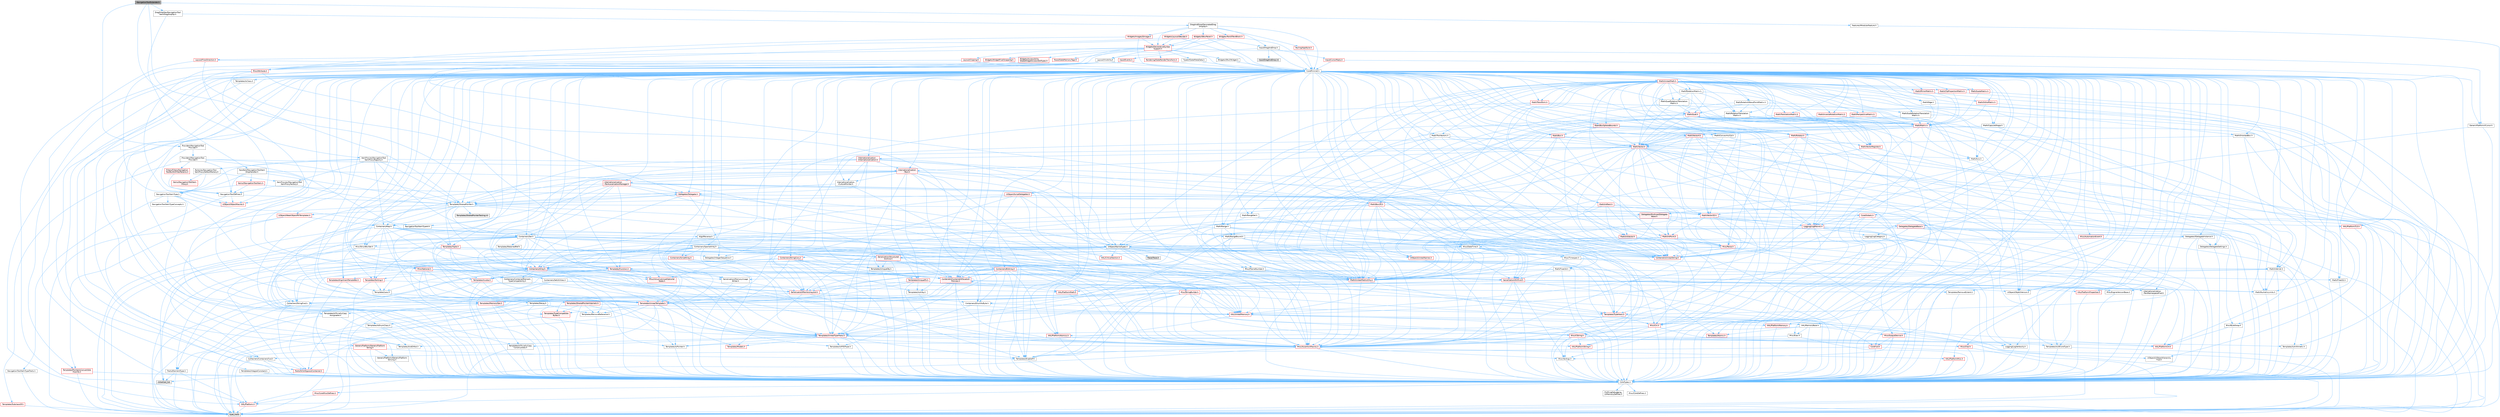 digraph "NavigationToolExtender.h"
{
 // INTERACTIVE_SVG=YES
 // LATEX_PDF_SIZE
  bgcolor="transparent";
  edge [fontname=Helvetica,fontsize=10,labelfontname=Helvetica,labelfontsize=10];
  node [fontname=Helvetica,fontsize=10,shape=box,height=0.2,width=0.4];
  Node1 [id="Node000001",label="NavigationToolExtender.h",height=0.2,width=0.4,color="gray40", fillcolor="grey60", style="filled", fontcolor="black",tooltip=" "];
  Node1 -> Node2 [id="edge1_Node000001_Node000002",color="steelblue1",style="solid",tooltip=" "];
  Node2 [id="Node000002",label="DragDropOps/NavigationTool\lItemDragDropOp.h",height=0.2,width=0.4,color="grey40", fillcolor="white", style="filled",URL="$d5/ddf/NavigationToolItemDragDropOp_8h.html",tooltip=" "];
  Node2 -> Node3 [id="edge2_Node000002_Node000003",color="steelblue1",style="solid",tooltip=" "];
  Node3 [id="Node000003",label="DragAndDrop/DecoratedDrag\lDropOp.h",height=0.2,width=0.4,color="grey40", fillcolor="white", style="filled",URL="$d6/d6a/DecoratedDragDropOp_8h.html",tooltip=" "];
  Node3 -> Node4 [id="edge3_Node000003_Node000004",color="steelblue1",style="solid",tooltip=" "];
  Node4 [id="Node000004",label="CoreMinimal.h",height=0.2,width=0.4,color="grey40", fillcolor="white", style="filled",URL="$d7/d67/CoreMinimal_8h.html",tooltip=" "];
  Node4 -> Node5 [id="edge4_Node000004_Node000005",color="steelblue1",style="solid",tooltip=" "];
  Node5 [id="Node000005",label="CoreTypes.h",height=0.2,width=0.4,color="grey40", fillcolor="white", style="filled",URL="$dc/dec/CoreTypes_8h.html",tooltip=" "];
  Node5 -> Node6 [id="edge5_Node000005_Node000006",color="steelblue1",style="solid",tooltip=" "];
  Node6 [id="Node000006",label="HAL/Platform.h",height=0.2,width=0.4,color="red", fillcolor="#FFF0F0", style="filled",URL="$d9/dd0/Platform_8h.html",tooltip=" "];
  Node6 -> Node9 [id="edge6_Node000006_Node000009",color="steelblue1",style="solid",tooltip=" "];
  Node9 [id="Node000009",label="type_traits",height=0.2,width=0.4,color="grey60", fillcolor="#E0E0E0", style="filled",tooltip=" "];
  Node5 -> Node16 [id="edge7_Node000005_Node000016",color="steelblue1",style="solid",tooltip=" "];
  Node16 [id="Node000016",label="ProfilingDebugging\l/UMemoryDefines.h",height=0.2,width=0.4,color="grey40", fillcolor="white", style="filled",URL="$d2/da2/UMemoryDefines_8h.html",tooltip=" "];
  Node5 -> Node17 [id="edge8_Node000005_Node000017",color="steelblue1",style="solid",tooltip=" "];
  Node17 [id="Node000017",label="Misc/CoreMiscDefines.h",height=0.2,width=0.4,color="red", fillcolor="#FFF0F0", style="filled",URL="$da/d38/CoreMiscDefines_8h.html",tooltip=" "];
  Node17 -> Node6 [id="edge9_Node000017_Node000006",color="steelblue1",style="solid",tooltip=" "];
  Node5 -> Node18 [id="edge10_Node000005_Node000018",color="steelblue1",style="solid",tooltip=" "];
  Node18 [id="Node000018",label="Misc/CoreDefines.h",height=0.2,width=0.4,color="grey40", fillcolor="white", style="filled",URL="$d3/dd2/CoreDefines_8h.html",tooltip=" "];
  Node4 -> Node19 [id="edge11_Node000004_Node000019",color="steelblue1",style="solid",tooltip=" "];
  Node19 [id="Node000019",label="CoreFwd.h",height=0.2,width=0.4,color="red", fillcolor="#FFF0F0", style="filled",URL="$d1/d1e/CoreFwd_8h.html",tooltip=" "];
  Node19 -> Node5 [id="edge12_Node000019_Node000005",color="steelblue1",style="solid",tooltip=" "];
  Node19 -> Node20 [id="edge13_Node000019_Node000020",color="steelblue1",style="solid",tooltip=" "];
  Node20 [id="Node000020",label="Containers/ContainersFwd.h",height=0.2,width=0.4,color="grey40", fillcolor="white", style="filled",URL="$d4/d0a/ContainersFwd_8h.html",tooltip=" "];
  Node20 -> Node6 [id="edge14_Node000020_Node000006",color="steelblue1",style="solid",tooltip=" "];
  Node20 -> Node5 [id="edge15_Node000020_Node000005",color="steelblue1",style="solid",tooltip=" "];
  Node20 -> Node21 [id="edge16_Node000020_Node000021",color="steelblue1",style="solid",tooltip=" "];
  Node21 [id="Node000021",label="Traits/IsContiguousContainer.h",height=0.2,width=0.4,color="red", fillcolor="#FFF0F0", style="filled",URL="$d5/d3c/IsContiguousContainer_8h.html",tooltip=" "];
  Node21 -> Node5 [id="edge17_Node000021_Node000005",color="steelblue1",style="solid",tooltip=" "];
  Node21 -> Node23 [id="edge18_Node000021_Node000023",color="steelblue1",style="solid",tooltip=" "];
  Node23 [id="Node000023",label="initializer_list",height=0.2,width=0.4,color="grey60", fillcolor="#E0E0E0", style="filled",tooltip=" "];
  Node19 -> Node25 [id="edge19_Node000019_Node000025",color="steelblue1",style="solid",tooltip=" "];
  Node25 [id="Node000025",label="UObject/UObjectHierarchy\lFwd.h",height=0.2,width=0.4,color="grey40", fillcolor="white", style="filled",URL="$d3/d13/UObjectHierarchyFwd_8h.html",tooltip=" "];
  Node4 -> Node25 [id="edge20_Node000004_Node000025",color="steelblue1",style="solid",tooltip=" "];
  Node4 -> Node20 [id="edge21_Node000004_Node000020",color="steelblue1",style="solid",tooltip=" "];
  Node4 -> Node26 [id="edge22_Node000004_Node000026",color="steelblue1",style="solid",tooltip=" "];
  Node26 [id="Node000026",label="Misc/VarArgs.h",height=0.2,width=0.4,color="grey40", fillcolor="white", style="filled",URL="$d5/d6f/VarArgs_8h.html",tooltip=" "];
  Node26 -> Node5 [id="edge23_Node000026_Node000005",color="steelblue1",style="solid",tooltip=" "];
  Node4 -> Node27 [id="edge24_Node000004_Node000027",color="steelblue1",style="solid",tooltip=" "];
  Node27 [id="Node000027",label="Logging/LogVerbosity.h",height=0.2,width=0.4,color="grey40", fillcolor="white", style="filled",URL="$d2/d8f/LogVerbosity_8h.html",tooltip=" "];
  Node27 -> Node5 [id="edge25_Node000027_Node000005",color="steelblue1",style="solid",tooltip=" "];
  Node4 -> Node28 [id="edge26_Node000004_Node000028",color="steelblue1",style="solid",tooltip=" "];
  Node28 [id="Node000028",label="Misc/OutputDevice.h",height=0.2,width=0.4,color="red", fillcolor="#FFF0F0", style="filled",URL="$d7/d32/OutputDevice_8h.html",tooltip=" "];
  Node28 -> Node19 [id="edge27_Node000028_Node000019",color="steelblue1",style="solid",tooltip=" "];
  Node28 -> Node5 [id="edge28_Node000028_Node000005",color="steelblue1",style="solid",tooltip=" "];
  Node28 -> Node27 [id="edge29_Node000028_Node000027",color="steelblue1",style="solid",tooltip=" "];
  Node28 -> Node26 [id="edge30_Node000028_Node000026",color="steelblue1",style="solid",tooltip=" "];
  Node4 -> Node34 [id="edge31_Node000004_Node000034",color="steelblue1",style="solid",tooltip=" "];
  Node34 [id="Node000034",label="HAL/PlatformCrt.h",height=0.2,width=0.4,color="red", fillcolor="#FFF0F0", style="filled",URL="$d8/d75/PlatformCrt_8h.html",tooltip=" "];
  Node4 -> Node44 [id="edge32_Node000004_Node000044",color="steelblue1",style="solid",tooltip=" "];
  Node44 [id="Node000044",label="HAL/PlatformMisc.h",height=0.2,width=0.4,color="red", fillcolor="#FFF0F0", style="filled",URL="$d0/df5/PlatformMisc_8h.html",tooltip=" "];
  Node44 -> Node5 [id="edge33_Node000044_Node000005",color="steelblue1",style="solid",tooltip=" "];
  Node4 -> Node63 [id="edge34_Node000004_Node000063",color="steelblue1",style="solid",tooltip=" "];
  Node63 [id="Node000063",label="Misc/AssertionMacros.h",height=0.2,width=0.4,color="red", fillcolor="#FFF0F0", style="filled",URL="$d0/dfa/AssertionMacros_8h.html",tooltip=" "];
  Node63 -> Node5 [id="edge35_Node000063_Node000005",color="steelblue1",style="solid",tooltip=" "];
  Node63 -> Node6 [id="edge36_Node000063_Node000006",color="steelblue1",style="solid",tooltip=" "];
  Node63 -> Node44 [id="edge37_Node000063_Node000044",color="steelblue1",style="solid",tooltip=" "];
  Node63 -> Node64 [id="edge38_Node000063_Node000064",color="steelblue1",style="solid",tooltip=" "];
  Node64 [id="Node000064",label="Templates/EnableIf.h",height=0.2,width=0.4,color="grey40", fillcolor="white", style="filled",URL="$d7/d60/EnableIf_8h.html",tooltip=" "];
  Node64 -> Node5 [id="edge39_Node000064_Node000005",color="steelblue1",style="solid",tooltip=" "];
  Node63 -> Node26 [id="edge40_Node000063_Node000026",color="steelblue1",style="solid",tooltip=" "];
  Node4 -> Node72 [id="edge41_Node000004_Node000072",color="steelblue1",style="solid",tooltip=" "];
  Node72 [id="Node000072",label="Templates/IsPointer.h",height=0.2,width=0.4,color="grey40", fillcolor="white", style="filled",URL="$d7/d05/IsPointer_8h.html",tooltip=" "];
  Node72 -> Node5 [id="edge42_Node000072_Node000005",color="steelblue1",style="solid",tooltip=" "];
  Node4 -> Node73 [id="edge43_Node000004_Node000073",color="steelblue1",style="solid",tooltip=" "];
  Node73 [id="Node000073",label="HAL/PlatformMemory.h",height=0.2,width=0.4,color="red", fillcolor="#FFF0F0", style="filled",URL="$de/d68/PlatformMemory_8h.html",tooltip=" "];
  Node73 -> Node5 [id="edge44_Node000073_Node000005",color="steelblue1",style="solid",tooltip=" "];
  Node4 -> Node56 [id="edge45_Node000004_Node000056",color="steelblue1",style="solid",tooltip=" "];
  Node56 [id="Node000056",label="HAL/PlatformAtomics.h",height=0.2,width=0.4,color="red", fillcolor="#FFF0F0", style="filled",URL="$d3/d36/PlatformAtomics_8h.html",tooltip=" "];
  Node56 -> Node5 [id="edge46_Node000056_Node000005",color="steelblue1",style="solid",tooltip=" "];
  Node4 -> Node78 [id="edge47_Node000004_Node000078",color="steelblue1",style="solid",tooltip=" "];
  Node78 [id="Node000078",label="Misc/Exec.h",height=0.2,width=0.4,color="grey40", fillcolor="white", style="filled",URL="$de/ddb/Exec_8h.html",tooltip=" "];
  Node78 -> Node5 [id="edge48_Node000078_Node000005",color="steelblue1",style="solid",tooltip=" "];
  Node78 -> Node63 [id="edge49_Node000078_Node000063",color="steelblue1",style="solid",tooltip=" "];
  Node4 -> Node79 [id="edge50_Node000004_Node000079",color="steelblue1",style="solid",tooltip=" "];
  Node79 [id="Node000079",label="HAL/MemoryBase.h",height=0.2,width=0.4,color="grey40", fillcolor="white", style="filled",URL="$d6/d9f/MemoryBase_8h.html",tooltip=" "];
  Node79 -> Node5 [id="edge51_Node000079_Node000005",color="steelblue1",style="solid",tooltip=" "];
  Node79 -> Node56 [id="edge52_Node000079_Node000056",color="steelblue1",style="solid",tooltip=" "];
  Node79 -> Node34 [id="edge53_Node000079_Node000034",color="steelblue1",style="solid",tooltip=" "];
  Node79 -> Node78 [id="edge54_Node000079_Node000078",color="steelblue1",style="solid",tooltip=" "];
  Node79 -> Node28 [id="edge55_Node000079_Node000028",color="steelblue1",style="solid",tooltip=" "];
  Node79 -> Node80 [id="edge56_Node000079_Node000080",color="steelblue1",style="solid",tooltip=" "];
  Node80 [id="Node000080",label="Templates/Atomic.h",height=0.2,width=0.4,color="red", fillcolor="#FFF0F0", style="filled",URL="$d3/d91/Atomic_8h.html",tooltip=" "];
  Node4 -> Node89 [id="edge57_Node000004_Node000089",color="steelblue1",style="solid",tooltip=" "];
  Node89 [id="Node000089",label="HAL/UnrealMemory.h",height=0.2,width=0.4,color="red", fillcolor="#FFF0F0", style="filled",URL="$d9/d96/UnrealMemory_8h.html",tooltip=" "];
  Node89 -> Node5 [id="edge58_Node000089_Node000005",color="steelblue1",style="solid",tooltip=" "];
  Node89 -> Node79 [id="edge59_Node000089_Node000079",color="steelblue1",style="solid",tooltip=" "];
  Node89 -> Node73 [id="edge60_Node000089_Node000073",color="steelblue1",style="solid",tooltip=" "];
  Node89 -> Node72 [id="edge61_Node000089_Node000072",color="steelblue1",style="solid",tooltip=" "];
  Node4 -> Node91 [id="edge62_Node000004_Node000091",color="steelblue1",style="solid",tooltip=" "];
  Node91 [id="Node000091",label="Templates/IsArithmetic.h",height=0.2,width=0.4,color="grey40", fillcolor="white", style="filled",URL="$d2/d5d/IsArithmetic_8h.html",tooltip=" "];
  Node91 -> Node5 [id="edge63_Node000091_Node000005",color="steelblue1",style="solid",tooltip=" "];
  Node4 -> Node85 [id="edge64_Node000004_Node000085",color="steelblue1",style="solid",tooltip=" "];
  Node85 [id="Node000085",label="Templates/AndOrNot.h",height=0.2,width=0.4,color="grey40", fillcolor="white", style="filled",URL="$db/d0a/AndOrNot_8h.html",tooltip=" "];
  Node85 -> Node5 [id="edge65_Node000085_Node000005",color="steelblue1",style="solid",tooltip=" "];
  Node4 -> Node92 [id="edge66_Node000004_Node000092",color="steelblue1",style="solid",tooltip=" "];
  Node92 [id="Node000092",label="Templates/IsPODType.h",height=0.2,width=0.4,color="grey40", fillcolor="white", style="filled",URL="$d7/db1/IsPODType_8h.html",tooltip=" "];
  Node92 -> Node5 [id="edge67_Node000092_Node000005",color="steelblue1",style="solid",tooltip=" "];
  Node4 -> Node93 [id="edge68_Node000004_Node000093",color="steelblue1",style="solid",tooltip=" "];
  Node93 [id="Node000093",label="Templates/IsUECoreType.h",height=0.2,width=0.4,color="grey40", fillcolor="white", style="filled",URL="$d1/db8/IsUECoreType_8h.html",tooltip=" "];
  Node93 -> Node5 [id="edge69_Node000093_Node000005",color="steelblue1",style="solid",tooltip=" "];
  Node93 -> Node9 [id="edge70_Node000093_Node000009",color="steelblue1",style="solid",tooltip=" "];
  Node4 -> Node86 [id="edge71_Node000004_Node000086",color="steelblue1",style="solid",tooltip=" "];
  Node86 [id="Node000086",label="Templates/IsTriviallyCopy\lConstructible.h",height=0.2,width=0.4,color="grey40", fillcolor="white", style="filled",URL="$d3/d78/IsTriviallyCopyConstructible_8h.html",tooltip=" "];
  Node86 -> Node5 [id="edge72_Node000086_Node000005",color="steelblue1",style="solid",tooltip=" "];
  Node86 -> Node9 [id="edge73_Node000086_Node000009",color="steelblue1",style="solid",tooltip=" "];
  Node4 -> Node94 [id="edge74_Node000004_Node000094",color="steelblue1",style="solid",tooltip=" "];
  Node94 [id="Node000094",label="Templates/UnrealTypeTraits.h",height=0.2,width=0.4,color="red", fillcolor="#FFF0F0", style="filled",URL="$d2/d2d/UnrealTypeTraits_8h.html",tooltip=" "];
  Node94 -> Node5 [id="edge75_Node000094_Node000005",color="steelblue1",style="solid",tooltip=" "];
  Node94 -> Node72 [id="edge76_Node000094_Node000072",color="steelblue1",style="solid",tooltip=" "];
  Node94 -> Node63 [id="edge77_Node000094_Node000063",color="steelblue1",style="solid",tooltip=" "];
  Node94 -> Node85 [id="edge78_Node000094_Node000085",color="steelblue1",style="solid",tooltip=" "];
  Node94 -> Node64 [id="edge79_Node000094_Node000064",color="steelblue1",style="solid",tooltip=" "];
  Node94 -> Node91 [id="edge80_Node000094_Node000091",color="steelblue1",style="solid",tooltip=" "];
  Node94 -> Node95 [id="edge81_Node000094_Node000095",color="steelblue1",style="solid",tooltip=" "];
  Node95 [id="Node000095",label="Templates/Models.h",height=0.2,width=0.4,color="red", fillcolor="#FFF0F0", style="filled",URL="$d3/d0c/Models_8h.html",tooltip=" "];
  Node94 -> Node92 [id="edge82_Node000094_Node000092",color="steelblue1",style="solid",tooltip=" "];
  Node94 -> Node93 [id="edge83_Node000094_Node000093",color="steelblue1",style="solid",tooltip=" "];
  Node94 -> Node86 [id="edge84_Node000094_Node000086",color="steelblue1",style="solid",tooltip=" "];
  Node4 -> Node64 [id="edge85_Node000004_Node000064",color="steelblue1",style="solid",tooltip=" "];
  Node4 -> Node96 [id="edge86_Node000004_Node000096",color="steelblue1",style="solid",tooltip=" "];
  Node96 [id="Node000096",label="Templates/RemoveReference.h",height=0.2,width=0.4,color="grey40", fillcolor="white", style="filled",URL="$da/dbe/RemoveReference_8h.html",tooltip=" "];
  Node96 -> Node5 [id="edge87_Node000096_Node000005",color="steelblue1",style="solid",tooltip=" "];
  Node4 -> Node97 [id="edge88_Node000004_Node000097",color="steelblue1",style="solid",tooltip=" "];
  Node97 [id="Node000097",label="Templates/IntegralConstant.h",height=0.2,width=0.4,color="grey40", fillcolor="white", style="filled",URL="$db/d1b/IntegralConstant_8h.html",tooltip=" "];
  Node97 -> Node5 [id="edge89_Node000097_Node000005",color="steelblue1",style="solid",tooltip=" "];
  Node4 -> Node98 [id="edge90_Node000004_Node000098",color="steelblue1",style="solid",tooltip=" "];
  Node98 [id="Node000098",label="Templates/IsClass.h",height=0.2,width=0.4,color="grey40", fillcolor="white", style="filled",URL="$db/dcb/IsClass_8h.html",tooltip=" "];
  Node98 -> Node5 [id="edge91_Node000098_Node000005",color="steelblue1",style="solid",tooltip=" "];
  Node4 -> Node99 [id="edge92_Node000004_Node000099",color="steelblue1",style="solid",tooltip=" "];
  Node99 [id="Node000099",label="Templates/TypeCompatible\lBytes.h",height=0.2,width=0.4,color="red", fillcolor="#FFF0F0", style="filled",URL="$df/d0a/TypeCompatibleBytes_8h.html",tooltip=" "];
  Node99 -> Node5 [id="edge93_Node000099_Node000005",color="steelblue1",style="solid",tooltip=" "];
  Node99 -> Node9 [id="edge94_Node000099_Node000009",color="steelblue1",style="solid",tooltip=" "];
  Node4 -> Node21 [id="edge95_Node000004_Node000021",color="steelblue1",style="solid",tooltip=" "];
  Node4 -> Node100 [id="edge96_Node000004_Node000100",color="steelblue1",style="solid",tooltip=" "];
  Node100 [id="Node000100",label="Templates/UnrealTemplate.h",height=0.2,width=0.4,color="red", fillcolor="#FFF0F0", style="filled",URL="$d4/d24/UnrealTemplate_8h.html",tooltip=" "];
  Node100 -> Node5 [id="edge97_Node000100_Node000005",color="steelblue1",style="solid",tooltip=" "];
  Node100 -> Node72 [id="edge98_Node000100_Node000072",color="steelblue1",style="solid",tooltip=" "];
  Node100 -> Node89 [id="edge99_Node000100_Node000089",color="steelblue1",style="solid",tooltip=" "];
  Node100 -> Node94 [id="edge100_Node000100_Node000094",color="steelblue1",style="solid",tooltip=" "];
  Node100 -> Node96 [id="edge101_Node000100_Node000096",color="steelblue1",style="solid",tooltip=" "];
  Node100 -> Node99 [id="edge102_Node000100_Node000099",color="steelblue1",style="solid",tooltip=" "];
  Node100 -> Node21 [id="edge103_Node000100_Node000021",color="steelblue1",style="solid",tooltip=" "];
  Node100 -> Node9 [id="edge104_Node000100_Node000009",color="steelblue1",style="solid",tooltip=" "];
  Node4 -> Node49 [id="edge105_Node000004_Node000049",color="steelblue1",style="solid",tooltip=" "];
  Node49 [id="Node000049",label="Math/NumericLimits.h",height=0.2,width=0.4,color="grey40", fillcolor="white", style="filled",URL="$df/d1b/NumericLimits_8h.html",tooltip=" "];
  Node49 -> Node5 [id="edge106_Node000049_Node000005",color="steelblue1",style="solid",tooltip=" "];
  Node4 -> Node104 [id="edge107_Node000004_Node000104",color="steelblue1",style="solid",tooltip=" "];
  Node104 [id="Node000104",label="HAL/PlatformMath.h",height=0.2,width=0.4,color="red", fillcolor="#FFF0F0", style="filled",URL="$dc/d53/PlatformMath_8h.html",tooltip=" "];
  Node104 -> Node5 [id="edge108_Node000104_Node000005",color="steelblue1",style="solid",tooltip=" "];
  Node4 -> Node87 [id="edge109_Node000004_Node000087",color="steelblue1",style="solid",tooltip=" "];
  Node87 [id="Node000087",label="Templates/IsTriviallyCopy\lAssignable.h",height=0.2,width=0.4,color="grey40", fillcolor="white", style="filled",URL="$d2/df2/IsTriviallyCopyAssignable_8h.html",tooltip=" "];
  Node87 -> Node5 [id="edge110_Node000087_Node000005",color="steelblue1",style="solid",tooltip=" "];
  Node87 -> Node9 [id="edge111_Node000087_Node000009",color="steelblue1",style="solid",tooltip=" "];
  Node4 -> Node112 [id="edge112_Node000004_Node000112",color="steelblue1",style="solid",tooltip=" "];
  Node112 [id="Node000112",label="Templates/MemoryOps.h",height=0.2,width=0.4,color="red", fillcolor="#FFF0F0", style="filled",URL="$db/dea/MemoryOps_8h.html",tooltip=" "];
  Node112 -> Node5 [id="edge113_Node000112_Node000005",color="steelblue1",style="solid",tooltip=" "];
  Node112 -> Node89 [id="edge114_Node000112_Node000089",color="steelblue1",style="solid",tooltip=" "];
  Node112 -> Node87 [id="edge115_Node000112_Node000087",color="steelblue1",style="solid",tooltip=" "];
  Node112 -> Node86 [id="edge116_Node000112_Node000086",color="steelblue1",style="solid",tooltip=" "];
  Node112 -> Node94 [id="edge117_Node000112_Node000094",color="steelblue1",style="solid",tooltip=" "];
  Node112 -> Node9 [id="edge118_Node000112_Node000009",color="steelblue1",style="solid",tooltip=" "];
  Node4 -> Node113 [id="edge119_Node000004_Node000113",color="steelblue1",style="solid",tooltip=" "];
  Node113 [id="Node000113",label="Containers/ContainerAllocation\lPolicies.h",height=0.2,width=0.4,color="red", fillcolor="#FFF0F0", style="filled",URL="$d7/dff/ContainerAllocationPolicies_8h.html",tooltip=" "];
  Node113 -> Node5 [id="edge120_Node000113_Node000005",color="steelblue1",style="solid",tooltip=" "];
  Node113 -> Node113 [id="edge121_Node000113_Node000113",color="steelblue1",style="solid",tooltip=" "];
  Node113 -> Node104 [id="edge122_Node000113_Node000104",color="steelblue1",style="solid",tooltip=" "];
  Node113 -> Node89 [id="edge123_Node000113_Node000089",color="steelblue1",style="solid",tooltip=" "];
  Node113 -> Node49 [id="edge124_Node000113_Node000049",color="steelblue1",style="solid",tooltip=" "];
  Node113 -> Node63 [id="edge125_Node000113_Node000063",color="steelblue1",style="solid",tooltip=" "];
  Node113 -> Node112 [id="edge126_Node000113_Node000112",color="steelblue1",style="solid",tooltip=" "];
  Node113 -> Node99 [id="edge127_Node000113_Node000099",color="steelblue1",style="solid",tooltip=" "];
  Node113 -> Node9 [id="edge128_Node000113_Node000009",color="steelblue1",style="solid",tooltip=" "];
  Node4 -> Node116 [id="edge129_Node000004_Node000116",color="steelblue1",style="solid",tooltip=" "];
  Node116 [id="Node000116",label="Templates/IsEnumClass.h",height=0.2,width=0.4,color="grey40", fillcolor="white", style="filled",URL="$d7/d15/IsEnumClass_8h.html",tooltip=" "];
  Node116 -> Node5 [id="edge130_Node000116_Node000005",color="steelblue1",style="solid",tooltip=" "];
  Node116 -> Node85 [id="edge131_Node000116_Node000085",color="steelblue1",style="solid",tooltip=" "];
  Node4 -> Node117 [id="edge132_Node000004_Node000117",color="steelblue1",style="solid",tooltip=" "];
  Node117 [id="Node000117",label="HAL/PlatformProperties.h",height=0.2,width=0.4,color="red", fillcolor="#FFF0F0", style="filled",URL="$d9/db0/PlatformProperties_8h.html",tooltip=" "];
  Node117 -> Node5 [id="edge133_Node000117_Node000005",color="steelblue1",style="solid",tooltip=" "];
  Node4 -> Node120 [id="edge134_Node000004_Node000120",color="steelblue1",style="solid",tooltip=" "];
  Node120 [id="Node000120",label="Misc/EngineVersionBase.h",height=0.2,width=0.4,color="grey40", fillcolor="white", style="filled",URL="$d5/d2b/EngineVersionBase_8h.html",tooltip=" "];
  Node120 -> Node5 [id="edge135_Node000120_Node000005",color="steelblue1",style="solid",tooltip=" "];
  Node4 -> Node121 [id="edge136_Node000004_Node000121",color="steelblue1",style="solid",tooltip=" "];
  Node121 [id="Node000121",label="Internationalization\l/TextNamespaceFwd.h",height=0.2,width=0.4,color="grey40", fillcolor="white", style="filled",URL="$d8/d97/TextNamespaceFwd_8h.html",tooltip=" "];
  Node121 -> Node5 [id="edge137_Node000121_Node000005",color="steelblue1",style="solid",tooltip=" "];
  Node4 -> Node122 [id="edge138_Node000004_Node000122",color="steelblue1",style="solid",tooltip=" "];
  Node122 [id="Node000122",label="Serialization/Archive.h",height=0.2,width=0.4,color="red", fillcolor="#FFF0F0", style="filled",URL="$d7/d3b/Archive_8h.html",tooltip=" "];
  Node122 -> Node19 [id="edge139_Node000122_Node000019",color="steelblue1",style="solid",tooltip=" "];
  Node122 -> Node5 [id="edge140_Node000122_Node000005",color="steelblue1",style="solid",tooltip=" "];
  Node122 -> Node117 [id="edge141_Node000122_Node000117",color="steelblue1",style="solid",tooltip=" "];
  Node122 -> Node121 [id="edge142_Node000122_Node000121",color="steelblue1",style="solid",tooltip=" "];
  Node122 -> Node63 [id="edge143_Node000122_Node000063",color="steelblue1",style="solid",tooltip=" "];
  Node122 -> Node120 [id="edge144_Node000122_Node000120",color="steelblue1",style="solid",tooltip=" "];
  Node122 -> Node26 [id="edge145_Node000122_Node000026",color="steelblue1",style="solid",tooltip=" "];
  Node122 -> Node64 [id="edge146_Node000122_Node000064",color="steelblue1",style="solid",tooltip=" "];
  Node122 -> Node116 [id="edge147_Node000122_Node000116",color="steelblue1",style="solid",tooltip=" "];
  Node122 -> Node100 [id="edge148_Node000122_Node000100",color="steelblue1",style="solid",tooltip=" "];
  Node122 -> Node125 [id="edge149_Node000122_Node000125",color="steelblue1",style="solid",tooltip=" "];
  Node125 [id="Node000125",label="UObject/ObjectVersion.h",height=0.2,width=0.4,color="grey40", fillcolor="white", style="filled",URL="$da/d63/ObjectVersion_8h.html",tooltip=" "];
  Node125 -> Node5 [id="edge150_Node000125_Node000005",color="steelblue1",style="solid",tooltip=" "];
  Node4 -> Node126 [id="edge151_Node000004_Node000126",color="steelblue1",style="solid",tooltip=" "];
  Node126 [id="Node000126",label="Templates/Less.h",height=0.2,width=0.4,color="grey40", fillcolor="white", style="filled",URL="$de/dc8/Less_8h.html",tooltip=" "];
  Node126 -> Node5 [id="edge152_Node000126_Node000005",color="steelblue1",style="solid",tooltip=" "];
  Node126 -> Node100 [id="edge153_Node000126_Node000100",color="steelblue1",style="solid",tooltip=" "];
  Node4 -> Node127 [id="edge154_Node000004_Node000127",color="steelblue1",style="solid",tooltip=" "];
  Node127 [id="Node000127",label="Templates/Sorting.h",height=0.2,width=0.4,color="red", fillcolor="#FFF0F0", style="filled",URL="$d3/d9e/Sorting_8h.html",tooltip=" "];
  Node127 -> Node5 [id="edge155_Node000127_Node000005",color="steelblue1",style="solid",tooltip=" "];
  Node127 -> Node104 [id="edge156_Node000127_Node000104",color="steelblue1",style="solid",tooltip=" "];
  Node127 -> Node126 [id="edge157_Node000127_Node000126",color="steelblue1",style="solid",tooltip=" "];
  Node4 -> Node138 [id="edge158_Node000004_Node000138",color="steelblue1",style="solid",tooltip=" "];
  Node138 [id="Node000138",label="Misc/Char.h",height=0.2,width=0.4,color="red", fillcolor="#FFF0F0", style="filled",URL="$d0/d58/Char_8h.html",tooltip=" "];
  Node138 -> Node5 [id="edge159_Node000138_Node000005",color="steelblue1",style="solid",tooltip=" "];
  Node138 -> Node9 [id="edge160_Node000138_Node000009",color="steelblue1",style="solid",tooltip=" "];
  Node4 -> Node141 [id="edge161_Node000004_Node000141",color="steelblue1",style="solid",tooltip=" "];
  Node141 [id="Node000141",label="GenericPlatform/GenericPlatform\lStricmp.h",height=0.2,width=0.4,color="grey40", fillcolor="white", style="filled",URL="$d2/d86/GenericPlatformStricmp_8h.html",tooltip=" "];
  Node141 -> Node5 [id="edge162_Node000141_Node000005",color="steelblue1",style="solid",tooltip=" "];
  Node4 -> Node142 [id="edge163_Node000004_Node000142",color="steelblue1",style="solid",tooltip=" "];
  Node142 [id="Node000142",label="GenericPlatform/GenericPlatform\lString.h",height=0.2,width=0.4,color="red", fillcolor="#FFF0F0", style="filled",URL="$dd/d20/GenericPlatformString_8h.html",tooltip=" "];
  Node142 -> Node5 [id="edge164_Node000142_Node000005",color="steelblue1",style="solid",tooltip=" "];
  Node142 -> Node141 [id="edge165_Node000142_Node000141",color="steelblue1",style="solid",tooltip=" "];
  Node142 -> Node64 [id="edge166_Node000142_Node000064",color="steelblue1",style="solid",tooltip=" "];
  Node142 -> Node9 [id="edge167_Node000142_Node000009",color="steelblue1",style="solid",tooltip=" "];
  Node4 -> Node75 [id="edge168_Node000004_Node000075",color="steelblue1",style="solid",tooltip=" "];
  Node75 [id="Node000075",label="HAL/PlatformString.h",height=0.2,width=0.4,color="red", fillcolor="#FFF0F0", style="filled",URL="$db/db5/PlatformString_8h.html",tooltip=" "];
  Node75 -> Node5 [id="edge169_Node000075_Node000005",color="steelblue1",style="solid",tooltip=" "];
  Node4 -> Node145 [id="edge170_Node000004_Node000145",color="steelblue1",style="solid",tooltip=" "];
  Node145 [id="Node000145",label="Misc/CString.h",height=0.2,width=0.4,color="red", fillcolor="#FFF0F0", style="filled",URL="$d2/d49/CString_8h.html",tooltip=" "];
  Node145 -> Node5 [id="edge171_Node000145_Node000005",color="steelblue1",style="solid",tooltip=" "];
  Node145 -> Node34 [id="edge172_Node000145_Node000034",color="steelblue1",style="solid",tooltip=" "];
  Node145 -> Node75 [id="edge173_Node000145_Node000075",color="steelblue1",style="solid",tooltip=" "];
  Node145 -> Node63 [id="edge174_Node000145_Node000063",color="steelblue1",style="solid",tooltip=" "];
  Node145 -> Node138 [id="edge175_Node000145_Node000138",color="steelblue1",style="solid",tooltip=" "];
  Node145 -> Node26 [id="edge176_Node000145_Node000026",color="steelblue1",style="solid",tooltip=" "];
  Node4 -> Node146 [id="edge177_Node000004_Node000146",color="steelblue1",style="solid",tooltip=" "];
  Node146 [id="Node000146",label="Misc/Crc.h",height=0.2,width=0.4,color="red", fillcolor="#FFF0F0", style="filled",URL="$d4/dd2/Crc_8h.html",tooltip=" "];
  Node146 -> Node5 [id="edge178_Node000146_Node000005",color="steelblue1",style="solid",tooltip=" "];
  Node146 -> Node75 [id="edge179_Node000146_Node000075",color="steelblue1",style="solid",tooltip=" "];
  Node146 -> Node63 [id="edge180_Node000146_Node000063",color="steelblue1",style="solid",tooltip=" "];
  Node146 -> Node145 [id="edge181_Node000146_Node000145",color="steelblue1",style="solid",tooltip=" "];
  Node146 -> Node138 [id="edge182_Node000146_Node000138",color="steelblue1",style="solid",tooltip=" "];
  Node146 -> Node94 [id="edge183_Node000146_Node000094",color="steelblue1",style="solid",tooltip=" "];
  Node4 -> Node137 [id="edge184_Node000004_Node000137",color="steelblue1",style="solid",tooltip=" "];
  Node137 [id="Node000137",label="Math/UnrealMathUtility.h",height=0.2,width=0.4,color="red", fillcolor="#FFF0F0", style="filled",URL="$db/db8/UnrealMathUtility_8h.html",tooltip=" "];
  Node137 -> Node5 [id="edge185_Node000137_Node000005",color="steelblue1",style="solid",tooltip=" "];
  Node137 -> Node63 [id="edge186_Node000137_Node000063",color="steelblue1",style="solid",tooltip=" "];
  Node137 -> Node104 [id="edge187_Node000137_Node000104",color="steelblue1",style="solid",tooltip=" "];
  Node4 -> Node147 [id="edge188_Node000004_Node000147",color="steelblue1",style="solid",tooltip=" "];
  Node147 [id="Node000147",label="Containers/UnrealString.h",height=0.2,width=0.4,color="red", fillcolor="#FFF0F0", style="filled",URL="$d5/dba/UnrealString_8h.html",tooltip=" "];
  Node4 -> Node151 [id="edge189_Node000004_Node000151",color="steelblue1",style="solid",tooltip=" "];
  Node151 [id="Node000151",label="Containers/Array.h",height=0.2,width=0.4,color="red", fillcolor="#FFF0F0", style="filled",URL="$df/dd0/Array_8h.html",tooltip=" "];
  Node151 -> Node5 [id="edge190_Node000151_Node000005",color="steelblue1",style="solid",tooltip=" "];
  Node151 -> Node63 [id="edge191_Node000151_Node000063",color="steelblue1",style="solid",tooltip=" "];
  Node151 -> Node152 [id="edge192_Node000151_Node000152",color="steelblue1",style="solid",tooltip=" "];
  Node152 [id="Node000152",label="Misc/IntrusiveUnsetOptional\lState.h",height=0.2,width=0.4,color="red", fillcolor="#FFF0F0", style="filled",URL="$d2/d0a/IntrusiveUnsetOptionalState_8h.html",tooltip=" "];
  Node151 -> Node89 [id="edge193_Node000151_Node000089",color="steelblue1",style="solid",tooltip=" "];
  Node151 -> Node94 [id="edge194_Node000151_Node000094",color="steelblue1",style="solid",tooltip=" "];
  Node151 -> Node100 [id="edge195_Node000151_Node000100",color="steelblue1",style="solid",tooltip=" "];
  Node151 -> Node113 [id="edge196_Node000151_Node000113",color="steelblue1",style="solid",tooltip=" "];
  Node151 -> Node157 [id="edge197_Node000151_Node000157",color="steelblue1",style="solid",tooltip=" "];
  Node157 [id="Node000157",label="Containers/ContainerElement\lTypeCompatibility.h",height=0.2,width=0.4,color="grey40", fillcolor="white", style="filled",URL="$df/ddf/ContainerElementTypeCompatibility_8h.html",tooltip=" "];
  Node157 -> Node5 [id="edge198_Node000157_Node000005",color="steelblue1",style="solid",tooltip=" "];
  Node157 -> Node94 [id="edge199_Node000157_Node000094",color="steelblue1",style="solid",tooltip=" "];
  Node151 -> Node122 [id="edge200_Node000151_Node000122",color="steelblue1",style="solid",tooltip=" "];
  Node151 -> Node158 [id="edge201_Node000151_Node000158",color="steelblue1",style="solid",tooltip=" "];
  Node158 [id="Node000158",label="Serialization/MemoryImage\lWriter.h",height=0.2,width=0.4,color="grey40", fillcolor="white", style="filled",URL="$d0/d08/MemoryImageWriter_8h.html",tooltip=" "];
  Node158 -> Node5 [id="edge202_Node000158_Node000005",color="steelblue1",style="solid",tooltip=" "];
  Node158 -> Node159 [id="edge203_Node000158_Node000159",color="steelblue1",style="solid",tooltip=" "];
  Node159 [id="Node000159",label="Serialization/MemoryLayout.h",height=0.2,width=0.4,color="red", fillcolor="#FFF0F0", style="filled",URL="$d7/d66/MemoryLayout_8h.html",tooltip=" "];
  Node159 -> Node162 [id="edge204_Node000159_Node000162",color="steelblue1",style="solid",tooltip=" "];
  Node162 [id="Node000162",label="Containers/EnumAsByte.h",height=0.2,width=0.4,color="grey40", fillcolor="white", style="filled",URL="$d6/d9a/EnumAsByte_8h.html",tooltip=" "];
  Node162 -> Node5 [id="edge205_Node000162_Node000005",color="steelblue1",style="solid",tooltip=" "];
  Node162 -> Node92 [id="edge206_Node000162_Node000092",color="steelblue1",style="solid",tooltip=" "];
  Node162 -> Node163 [id="edge207_Node000162_Node000163",color="steelblue1",style="solid",tooltip=" "];
  Node163 [id="Node000163",label="Templates/TypeHash.h",height=0.2,width=0.4,color="red", fillcolor="#FFF0F0", style="filled",URL="$d1/d62/TypeHash_8h.html",tooltip=" "];
  Node163 -> Node5 [id="edge208_Node000163_Node000005",color="steelblue1",style="solid",tooltip=" "];
  Node163 -> Node146 [id="edge209_Node000163_Node000146",color="steelblue1",style="solid",tooltip=" "];
  Node163 -> Node9 [id="edge210_Node000163_Node000009",color="steelblue1",style="solid",tooltip=" "];
  Node159 -> Node46 [id="edge211_Node000159_Node000046",color="steelblue1",style="solid",tooltip=" "];
  Node46 [id="Node000046",label="Containers/StringFwd.h",height=0.2,width=0.4,color="grey40", fillcolor="white", style="filled",URL="$df/d37/StringFwd_8h.html",tooltip=" "];
  Node46 -> Node5 [id="edge212_Node000046_Node000005",color="steelblue1",style="solid",tooltip=" "];
  Node46 -> Node47 [id="edge213_Node000046_Node000047",color="steelblue1",style="solid",tooltip=" "];
  Node47 [id="Node000047",label="Traits/ElementType.h",height=0.2,width=0.4,color="grey40", fillcolor="white", style="filled",URL="$d5/d4f/ElementType_8h.html",tooltip=" "];
  Node47 -> Node6 [id="edge214_Node000047_Node000006",color="steelblue1",style="solid",tooltip=" "];
  Node47 -> Node23 [id="edge215_Node000047_Node000023",color="steelblue1",style="solid",tooltip=" "];
  Node47 -> Node9 [id="edge216_Node000047_Node000009",color="steelblue1",style="solid",tooltip=" "];
  Node46 -> Node21 [id="edge217_Node000046_Node000021",color="steelblue1",style="solid",tooltip=" "];
  Node159 -> Node89 [id="edge218_Node000159_Node000089",color="steelblue1",style="solid",tooltip=" "];
  Node159 -> Node64 [id="edge219_Node000159_Node000064",color="steelblue1",style="solid",tooltip=" "];
  Node159 -> Node95 [id="edge220_Node000159_Node000095",color="steelblue1",style="solid",tooltip=" "];
  Node159 -> Node100 [id="edge221_Node000159_Node000100",color="steelblue1",style="solid",tooltip=" "];
  Node151 -> Node130 [id="edge222_Node000151_Node000130",color="steelblue1",style="solid",tooltip=" "];
  Node130 [id="Node000130",label="Templates/Invoke.h",height=0.2,width=0.4,color="red", fillcolor="#FFF0F0", style="filled",URL="$d7/deb/Invoke_8h.html",tooltip=" "];
  Node130 -> Node5 [id="edge223_Node000130_Node000005",color="steelblue1",style="solid",tooltip=" "];
  Node130 -> Node100 [id="edge224_Node000130_Node000100",color="steelblue1",style="solid",tooltip=" "];
  Node130 -> Node9 [id="edge225_Node000130_Node000009",color="steelblue1",style="solid",tooltip=" "];
  Node151 -> Node126 [id="edge226_Node000151_Node000126",color="steelblue1",style="solid",tooltip=" "];
  Node151 -> Node127 [id="edge227_Node000151_Node000127",color="steelblue1",style="solid",tooltip=" "];
  Node151 -> Node174 [id="edge228_Node000151_Node000174",color="steelblue1",style="solid",tooltip=" "];
  Node174 [id="Node000174",label="Templates/AlignmentTemplates.h",height=0.2,width=0.4,color="red", fillcolor="#FFF0F0", style="filled",URL="$dd/d32/AlignmentTemplates_8h.html",tooltip=" "];
  Node174 -> Node5 [id="edge229_Node000174_Node000005",color="steelblue1",style="solid",tooltip=" "];
  Node174 -> Node72 [id="edge230_Node000174_Node000072",color="steelblue1",style="solid",tooltip=" "];
  Node151 -> Node47 [id="edge231_Node000151_Node000047",color="steelblue1",style="solid",tooltip=" "];
  Node151 -> Node9 [id="edge232_Node000151_Node000009",color="steelblue1",style="solid",tooltip=" "];
  Node4 -> Node175 [id="edge233_Node000004_Node000175",color="steelblue1",style="solid",tooltip=" "];
  Node175 [id="Node000175",label="Misc/FrameNumber.h",height=0.2,width=0.4,color="grey40", fillcolor="white", style="filled",URL="$dd/dbd/FrameNumber_8h.html",tooltip=" "];
  Node175 -> Node5 [id="edge234_Node000175_Node000005",color="steelblue1",style="solid",tooltip=" "];
  Node175 -> Node49 [id="edge235_Node000175_Node000049",color="steelblue1",style="solid",tooltip=" "];
  Node175 -> Node137 [id="edge236_Node000175_Node000137",color="steelblue1",style="solid",tooltip=" "];
  Node175 -> Node64 [id="edge237_Node000175_Node000064",color="steelblue1",style="solid",tooltip=" "];
  Node175 -> Node94 [id="edge238_Node000175_Node000094",color="steelblue1",style="solid",tooltip=" "];
  Node4 -> Node176 [id="edge239_Node000004_Node000176",color="steelblue1",style="solid",tooltip=" "];
  Node176 [id="Node000176",label="Misc/Timespan.h",height=0.2,width=0.4,color="grey40", fillcolor="white", style="filled",URL="$da/dd9/Timespan_8h.html",tooltip=" "];
  Node176 -> Node5 [id="edge240_Node000176_Node000005",color="steelblue1",style="solid",tooltip=" "];
  Node176 -> Node177 [id="edge241_Node000176_Node000177",color="steelblue1",style="solid",tooltip=" "];
  Node177 [id="Node000177",label="Math/Interval.h",height=0.2,width=0.4,color="grey40", fillcolor="white", style="filled",URL="$d1/d55/Interval_8h.html",tooltip=" "];
  Node177 -> Node5 [id="edge242_Node000177_Node000005",color="steelblue1",style="solid",tooltip=" "];
  Node177 -> Node91 [id="edge243_Node000177_Node000091",color="steelblue1",style="solid",tooltip=" "];
  Node177 -> Node94 [id="edge244_Node000177_Node000094",color="steelblue1",style="solid",tooltip=" "];
  Node177 -> Node49 [id="edge245_Node000177_Node000049",color="steelblue1",style="solid",tooltip=" "];
  Node177 -> Node137 [id="edge246_Node000177_Node000137",color="steelblue1",style="solid",tooltip=" "];
  Node176 -> Node137 [id="edge247_Node000176_Node000137",color="steelblue1",style="solid",tooltip=" "];
  Node176 -> Node63 [id="edge248_Node000176_Node000063",color="steelblue1",style="solid",tooltip=" "];
  Node4 -> Node178 [id="edge249_Node000004_Node000178",color="steelblue1",style="solid",tooltip=" "];
  Node178 [id="Node000178",label="Containers/StringConv.h",height=0.2,width=0.4,color="red", fillcolor="#FFF0F0", style="filled",URL="$d3/ddf/StringConv_8h.html",tooltip=" "];
  Node178 -> Node5 [id="edge250_Node000178_Node000005",color="steelblue1",style="solid",tooltip=" "];
  Node178 -> Node63 [id="edge251_Node000178_Node000063",color="steelblue1",style="solid",tooltip=" "];
  Node178 -> Node113 [id="edge252_Node000178_Node000113",color="steelblue1",style="solid",tooltip=" "];
  Node178 -> Node151 [id="edge253_Node000178_Node000151",color="steelblue1",style="solid",tooltip=" "];
  Node178 -> Node145 [id="edge254_Node000178_Node000145",color="steelblue1",style="solid",tooltip=" "];
  Node178 -> Node179 [id="edge255_Node000178_Node000179",color="steelblue1",style="solid",tooltip=" "];
  Node179 [id="Node000179",label="Templates/IsArray.h",height=0.2,width=0.4,color="grey40", fillcolor="white", style="filled",URL="$d8/d8d/IsArray_8h.html",tooltip=" "];
  Node179 -> Node5 [id="edge256_Node000179_Node000005",color="steelblue1",style="solid",tooltip=" "];
  Node178 -> Node100 [id="edge257_Node000178_Node000100",color="steelblue1",style="solid",tooltip=" "];
  Node178 -> Node94 [id="edge258_Node000178_Node000094",color="steelblue1",style="solid",tooltip=" "];
  Node178 -> Node47 [id="edge259_Node000178_Node000047",color="steelblue1",style="solid",tooltip=" "];
  Node178 -> Node21 [id="edge260_Node000178_Node000021",color="steelblue1",style="solid",tooltip=" "];
  Node178 -> Node9 [id="edge261_Node000178_Node000009",color="steelblue1",style="solid",tooltip=" "];
  Node4 -> Node180 [id="edge262_Node000004_Node000180",color="steelblue1",style="solid",tooltip=" "];
  Node180 [id="Node000180",label="UObject/UnrealNames.h",height=0.2,width=0.4,color="red", fillcolor="#FFF0F0", style="filled",URL="$d8/db1/UnrealNames_8h.html",tooltip=" "];
  Node180 -> Node5 [id="edge263_Node000180_Node000005",color="steelblue1",style="solid",tooltip=" "];
  Node4 -> Node182 [id="edge264_Node000004_Node000182",color="steelblue1",style="solid",tooltip=" "];
  Node182 [id="Node000182",label="UObject/NameTypes.h",height=0.2,width=0.4,color="grey40", fillcolor="white", style="filled",URL="$d6/d35/NameTypes_8h.html",tooltip=" "];
  Node182 -> Node5 [id="edge265_Node000182_Node000005",color="steelblue1",style="solid",tooltip=" "];
  Node182 -> Node63 [id="edge266_Node000182_Node000063",color="steelblue1",style="solid",tooltip=" "];
  Node182 -> Node89 [id="edge267_Node000182_Node000089",color="steelblue1",style="solid",tooltip=" "];
  Node182 -> Node94 [id="edge268_Node000182_Node000094",color="steelblue1",style="solid",tooltip=" "];
  Node182 -> Node100 [id="edge269_Node000182_Node000100",color="steelblue1",style="solid",tooltip=" "];
  Node182 -> Node147 [id="edge270_Node000182_Node000147",color="steelblue1",style="solid",tooltip=" "];
  Node182 -> Node183 [id="edge271_Node000182_Node000183",color="steelblue1",style="solid",tooltip=" "];
  Node183 [id="Node000183",label="HAL/CriticalSection.h",height=0.2,width=0.4,color="red", fillcolor="#FFF0F0", style="filled",URL="$d6/d90/CriticalSection_8h.html",tooltip=" "];
  Node182 -> Node178 [id="edge272_Node000182_Node000178",color="steelblue1",style="solid",tooltip=" "];
  Node182 -> Node46 [id="edge273_Node000182_Node000046",color="steelblue1",style="solid",tooltip=" "];
  Node182 -> Node180 [id="edge274_Node000182_Node000180",color="steelblue1",style="solid",tooltip=" "];
  Node182 -> Node80 [id="edge275_Node000182_Node000080",color="steelblue1",style="solid",tooltip=" "];
  Node182 -> Node159 [id="edge276_Node000182_Node000159",color="steelblue1",style="solid",tooltip=" "];
  Node182 -> Node152 [id="edge277_Node000182_Node000152",color="steelblue1",style="solid",tooltip=" "];
  Node182 -> Node186 [id="edge278_Node000182_Node000186",color="steelblue1",style="solid",tooltip=" "];
  Node186 [id="Node000186",label="Misc/StringBuilder.h",height=0.2,width=0.4,color="red", fillcolor="#FFF0F0", style="filled",URL="$d4/d52/StringBuilder_8h.html",tooltip=" "];
  Node186 -> Node46 [id="edge279_Node000186_Node000046",color="steelblue1",style="solid",tooltip=" "];
  Node186 -> Node5 [id="edge280_Node000186_Node000005",color="steelblue1",style="solid",tooltip=" "];
  Node186 -> Node75 [id="edge281_Node000186_Node000075",color="steelblue1",style="solid",tooltip=" "];
  Node186 -> Node89 [id="edge282_Node000186_Node000089",color="steelblue1",style="solid",tooltip=" "];
  Node186 -> Node63 [id="edge283_Node000186_Node000063",color="steelblue1",style="solid",tooltip=" "];
  Node186 -> Node145 [id="edge284_Node000186_Node000145",color="steelblue1",style="solid",tooltip=" "];
  Node186 -> Node64 [id="edge285_Node000186_Node000064",color="steelblue1",style="solid",tooltip=" "];
  Node186 -> Node100 [id="edge286_Node000186_Node000100",color="steelblue1",style="solid",tooltip=" "];
  Node186 -> Node94 [id="edge287_Node000186_Node000094",color="steelblue1",style="solid",tooltip=" "];
  Node186 -> Node21 [id="edge288_Node000186_Node000021",color="steelblue1",style="solid",tooltip=" "];
  Node186 -> Node9 [id="edge289_Node000186_Node000009",color="steelblue1",style="solid",tooltip=" "];
  Node182 -> Node62 [id="edge290_Node000182_Node000062",color="steelblue1",style="solid",tooltip=" "];
  Node62 [id="Node000062",label="Trace/Trace.h",height=0.2,width=0.4,color="grey60", fillcolor="#E0E0E0", style="filled",tooltip=" "];
  Node4 -> Node190 [id="edge291_Node000004_Node000190",color="steelblue1",style="solid",tooltip=" "];
  Node190 [id="Node000190",label="Misc/Parse.h",height=0.2,width=0.4,color="red", fillcolor="#FFF0F0", style="filled",URL="$dc/d71/Parse_8h.html",tooltip=" "];
  Node190 -> Node46 [id="edge292_Node000190_Node000046",color="steelblue1",style="solid",tooltip=" "];
  Node190 -> Node147 [id="edge293_Node000190_Node000147",color="steelblue1",style="solid",tooltip=" "];
  Node190 -> Node5 [id="edge294_Node000190_Node000005",color="steelblue1",style="solid",tooltip=" "];
  Node190 -> Node34 [id="edge295_Node000190_Node000034",color="steelblue1",style="solid",tooltip=" "];
  Node190 -> Node191 [id="edge296_Node000190_Node000191",color="steelblue1",style="solid",tooltip=" "];
  Node191 [id="Node000191",label="Templates/Function.h",height=0.2,width=0.4,color="red", fillcolor="#FFF0F0", style="filled",URL="$df/df5/Function_8h.html",tooltip=" "];
  Node191 -> Node5 [id="edge297_Node000191_Node000005",color="steelblue1",style="solid",tooltip=" "];
  Node191 -> Node63 [id="edge298_Node000191_Node000063",color="steelblue1",style="solid",tooltip=" "];
  Node191 -> Node152 [id="edge299_Node000191_Node000152",color="steelblue1",style="solid",tooltip=" "];
  Node191 -> Node89 [id="edge300_Node000191_Node000089",color="steelblue1",style="solid",tooltip=" "];
  Node191 -> Node94 [id="edge301_Node000191_Node000094",color="steelblue1",style="solid",tooltip=" "];
  Node191 -> Node130 [id="edge302_Node000191_Node000130",color="steelblue1",style="solid",tooltip=" "];
  Node191 -> Node100 [id="edge303_Node000191_Node000100",color="steelblue1",style="solid",tooltip=" "];
  Node191 -> Node137 [id="edge304_Node000191_Node000137",color="steelblue1",style="solid",tooltip=" "];
  Node191 -> Node9 [id="edge305_Node000191_Node000009",color="steelblue1",style="solid",tooltip=" "];
  Node4 -> Node174 [id="edge306_Node000004_Node000174",color="steelblue1",style="solid",tooltip=" "];
  Node4 -> Node193 [id="edge307_Node000004_Node000193",color="steelblue1",style="solid",tooltip=" "];
  Node193 [id="Node000193",label="Misc/StructBuilder.h",height=0.2,width=0.4,color="grey40", fillcolor="white", style="filled",URL="$d9/db3/StructBuilder_8h.html",tooltip=" "];
  Node193 -> Node5 [id="edge308_Node000193_Node000005",color="steelblue1",style="solid",tooltip=" "];
  Node193 -> Node137 [id="edge309_Node000193_Node000137",color="steelblue1",style="solid",tooltip=" "];
  Node193 -> Node174 [id="edge310_Node000193_Node000174",color="steelblue1",style="solid",tooltip=" "];
  Node4 -> Node106 [id="edge311_Node000004_Node000106",color="steelblue1",style="solid",tooltip=" "];
  Node106 [id="Node000106",label="Templates/Decay.h",height=0.2,width=0.4,color="grey40", fillcolor="white", style="filled",URL="$dd/d0f/Decay_8h.html",tooltip=" "];
  Node106 -> Node5 [id="edge312_Node000106_Node000005",color="steelblue1",style="solid",tooltip=" "];
  Node106 -> Node96 [id="edge313_Node000106_Node000096",color="steelblue1",style="solid",tooltip=" "];
  Node106 -> Node9 [id="edge314_Node000106_Node000009",color="steelblue1",style="solid",tooltip=" "];
  Node4 -> Node194 [id="edge315_Node000004_Node000194",color="steelblue1",style="solid",tooltip=" "];
  Node194 [id="Node000194",label="Templates/PointerIsConvertible\lFromTo.h",height=0.2,width=0.4,color="red", fillcolor="#FFF0F0", style="filled",URL="$d6/d65/PointerIsConvertibleFromTo_8h.html",tooltip=" "];
  Node194 -> Node5 [id="edge316_Node000194_Node000005",color="steelblue1",style="solid",tooltip=" "];
  Node194 -> Node9 [id="edge317_Node000194_Node000009",color="steelblue1",style="solid",tooltip=" "];
  Node4 -> Node130 [id="edge318_Node000004_Node000130",color="steelblue1",style="solid",tooltip=" "];
  Node4 -> Node191 [id="edge319_Node000004_Node000191",color="steelblue1",style="solid",tooltip=" "];
  Node4 -> Node163 [id="edge320_Node000004_Node000163",color="steelblue1",style="solid",tooltip=" "];
  Node4 -> Node195 [id="edge321_Node000004_Node000195",color="steelblue1",style="solid",tooltip=" "];
  Node195 [id="Node000195",label="Containers/ScriptArray.h",height=0.2,width=0.4,color="red", fillcolor="#FFF0F0", style="filled",URL="$dc/daf/ScriptArray_8h.html",tooltip=" "];
  Node195 -> Node5 [id="edge322_Node000195_Node000005",color="steelblue1",style="solid",tooltip=" "];
  Node195 -> Node63 [id="edge323_Node000195_Node000063",color="steelblue1",style="solid",tooltip=" "];
  Node195 -> Node89 [id="edge324_Node000195_Node000089",color="steelblue1",style="solid",tooltip=" "];
  Node195 -> Node113 [id="edge325_Node000195_Node000113",color="steelblue1",style="solid",tooltip=" "];
  Node195 -> Node151 [id="edge326_Node000195_Node000151",color="steelblue1",style="solid",tooltip=" "];
  Node195 -> Node23 [id="edge327_Node000195_Node000023",color="steelblue1",style="solid",tooltip=" "];
  Node4 -> Node196 [id="edge328_Node000004_Node000196",color="steelblue1",style="solid",tooltip=" "];
  Node196 [id="Node000196",label="Containers/BitArray.h",height=0.2,width=0.4,color="red", fillcolor="#FFF0F0", style="filled",URL="$d1/de4/BitArray_8h.html",tooltip=" "];
  Node196 -> Node113 [id="edge329_Node000196_Node000113",color="steelblue1",style="solid",tooltip=" "];
  Node196 -> Node5 [id="edge330_Node000196_Node000005",color="steelblue1",style="solid",tooltip=" "];
  Node196 -> Node56 [id="edge331_Node000196_Node000056",color="steelblue1",style="solid",tooltip=" "];
  Node196 -> Node89 [id="edge332_Node000196_Node000089",color="steelblue1",style="solid",tooltip=" "];
  Node196 -> Node137 [id="edge333_Node000196_Node000137",color="steelblue1",style="solid",tooltip=" "];
  Node196 -> Node63 [id="edge334_Node000196_Node000063",color="steelblue1",style="solid",tooltip=" "];
  Node196 -> Node122 [id="edge335_Node000196_Node000122",color="steelblue1",style="solid",tooltip=" "];
  Node196 -> Node158 [id="edge336_Node000196_Node000158",color="steelblue1",style="solid",tooltip=" "];
  Node196 -> Node159 [id="edge337_Node000196_Node000159",color="steelblue1",style="solid",tooltip=" "];
  Node196 -> Node64 [id="edge338_Node000196_Node000064",color="steelblue1",style="solid",tooltip=" "];
  Node196 -> Node130 [id="edge339_Node000196_Node000130",color="steelblue1",style="solid",tooltip=" "];
  Node196 -> Node100 [id="edge340_Node000196_Node000100",color="steelblue1",style="solid",tooltip=" "];
  Node196 -> Node94 [id="edge341_Node000196_Node000094",color="steelblue1",style="solid",tooltip=" "];
  Node4 -> Node197 [id="edge342_Node000004_Node000197",color="steelblue1",style="solid",tooltip=" "];
  Node197 [id="Node000197",label="Containers/SparseArray.h",height=0.2,width=0.4,color="grey40", fillcolor="white", style="filled",URL="$d5/dbf/SparseArray_8h.html",tooltip=" "];
  Node197 -> Node5 [id="edge343_Node000197_Node000005",color="steelblue1",style="solid",tooltip=" "];
  Node197 -> Node63 [id="edge344_Node000197_Node000063",color="steelblue1",style="solid",tooltip=" "];
  Node197 -> Node89 [id="edge345_Node000197_Node000089",color="steelblue1",style="solid",tooltip=" "];
  Node197 -> Node94 [id="edge346_Node000197_Node000094",color="steelblue1",style="solid",tooltip=" "];
  Node197 -> Node100 [id="edge347_Node000197_Node000100",color="steelblue1",style="solid",tooltip=" "];
  Node197 -> Node113 [id="edge348_Node000197_Node000113",color="steelblue1",style="solid",tooltip=" "];
  Node197 -> Node126 [id="edge349_Node000197_Node000126",color="steelblue1",style="solid",tooltip=" "];
  Node197 -> Node151 [id="edge350_Node000197_Node000151",color="steelblue1",style="solid",tooltip=" "];
  Node197 -> Node137 [id="edge351_Node000197_Node000137",color="steelblue1",style="solid",tooltip=" "];
  Node197 -> Node195 [id="edge352_Node000197_Node000195",color="steelblue1",style="solid",tooltip=" "];
  Node197 -> Node196 [id="edge353_Node000197_Node000196",color="steelblue1",style="solid",tooltip=" "];
  Node197 -> Node198 [id="edge354_Node000197_Node000198",color="steelblue1",style="solid",tooltip=" "];
  Node198 [id="Node000198",label="Serialization/Structured\lArchive.h",height=0.2,width=0.4,color="red", fillcolor="#FFF0F0", style="filled",URL="$d9/d1e/StructuredArchive_8h.html",tooltip=" "];
  Node198 -> Node151 [id="edge355_Node000198_Node000151",color="steelblue1",style="solid",tooltip=" "];
  Node198 -> Node113 [id="edge356_Node000198_Node000113",color="steelblue1",style="solid",tooltip=" "];
  Node198 -> Node5 [id="edge357_Node000198_Node000005",color="steelblue1",style="solid",tooltip=" "];
  Node198 -> Node122 [id="edge358_Node000198_Node000122",color="steelblue1",style="solid",tooltip=" "];
  Node198 -> Node209 [id="edge359_Node000198_Node000209",color="steelblue1",style="solid",tooltip=" "];
  Node209 [id="Node000209",label="Templates/UniqueObj.h",height=0.2,width=0.4,color="grey40", fillcolor="white", style="filled",URL="$da/d95/UniqueObj_8h.html",tooltip=" "];
  Node209 -> Node5 [id="edge360_Node000209_Node000005",color="steelblue1",style="solid",tooltip=" "];
  Node209 -> Node210 [id="edge361_Node000209_Node000210",color="steelblue1",style="solid",tooltip=" "];
  Node210 [id="Node000210",label="Templates/UniquePtr.h",height=0.2,width=0.4,color="red", fillcolor="#FFF0F0", style="filled",URL="$de/d1a/UniquePtr_8h.html",tooltip=" "];
  Node210 -> Node5 [id="edge362_Node000210_Node000005",color="steelblue1",style="solid",tooltip=" "];
  Node210 -> Node100 [id="edge363_Node000210_Node000100",color="steelblue1",style="solid",tooltip=" "];
  Node210 -> Node179 [id="edge364_Node000210_Node000179",color="steelblue1",style="solid",tooltip=" "];
  Node210 -> Node211 [id="edge365_Node000210_Node000211",color="steelblue1",style="solid",tooltip=" "];
  Node211 [id="Node000211",label="Templates/RemoveExtent.h",height=0.2,width=0.4,color="grey40", fillcolor="white", style="filled",URL="$dc/de9/RemoveExtent_8h.html",tooltip=" "];
  Node211 -> Node5 [id="edge366_Node000211_Node000005",color="steelblue1",style="solid",tooltip=" "];
  Node210 -> Node159 [id="edge367_Node000210_Node000159",color="steelblue1",style="solid",tooltip=" "];
  Node210 -> Node9 [id="edge368_Node000210_Node000009",color="steelblue1",style="solid",tooltip=" "];
  Node197 -> Node158 [id="edge369_Node000197_Node000158",color="steelblue1",style="solid",tooltip=" "];
  Node197 -> Node147 [id="edge370_Node000197_Node000147",color="steelblue1",style="solid",tooltip=" "];
  Node197 -> Node152 [id="edge371_Node000197_Node000152",color="steelblue1",style="solid",tooltip=" "];
  Node4 -> Node213 [id="edge372_Node000004_Node000213",color="steelblue1",style="solid",tooltip=" "];
  Node213 [id="Node000213",label="Containers/Set.h",height=0.2,width=0.4,color="grey40", fillcolor="white", style="filled",URL="$d4/d45/Set_8h.html",tooltip=" "];
  Node213 -> Node113 [id="edge373_Node000213_Node000113",color="steelblue1",style="solid",tooltip=" "];
  Node213 -> Node157 [id="edge374_Node000213_Node000157",color="steelblue1",style="solid",tooltip=" "];
  Node213 -> Node214 [id="edge375_Node000213_Node000214",color="steelblue1",style="solid",tooltip=" "];
  Node214 [id="Node000214",label="Containers/SetUtilities.h",height=0.2,width=0.4,color="grey40", fillcolor="white", style="filled",URL="$dc/de5/SetUtilities_8h.html",tooltip=" "];
  Node214 -> Node5 [id="edge376_Node000214_Node000005",color="steelblue1",style="solid",tooltip=" "];
  Node214 -> Node159 [id="edge377_Node000214_Node000159",color="steelblue1",style="solid",tooltip=" "];
  Node214 -> Node112 [id="edge378_Node000214_Node000112",color="steelblue1",style="solid",tooltip=" "];
  Node214 -> Node94 [id="edge379_Node000214_Node000094",color="steelblue1",style="solid",tooltip=" "];
  Node213 -> Node197 [id="edge380_Node000213_Node000197",color="steelblue1",style="solid",tooltip=" "];
  Node213 -> Node20 [id="edge381_Node000213_Node000020",color="steelblue1",style="solid",tooltip=" "];
  Node213 -> Node137 [id="edge382_Node000213_Node000137",color="steelblue1",style="solid",tooltip=" "];
  Node213 -> Node63 [id="edge383_Node000213_Node000063",color="steelblue1",style="solid",tooltip=" "];
  Node213 -> Node193 [id="edge384_Node000213_Node000193",color="steelblue1",style="solid",tooltip=" "];
  Node213 -> Node158 [id="edge385_Node000213_Node000158",color="steelblue1",style="solid",tooltip=" "];
  Node213 -> Node198 [id="edge386_Node000213_Node000198",color="steelblue1",style="solid",tooltip=" "];
  Node213 -> Node191 [id="edge387_Node000213_Node000191",color="steelblue1",style="solid",tooltip=" "];
  Node213 -> Node215 [id="edge388_Node000213_Node000215",color="steelblue1",style="solid",tooltip=" "];
  Node215 [id="Node000215",label="Templates/RetainedRef.h",height=0.2,width=0.4,color="grey40", fillcolor="white", style="filled",URL="$d1/dac/RetainedRef_8h.html",tooltip=" "];
  Node213 -> Node127 [id="edge389_Node000213_Node000127",color="steelblue1",style="solid",tooltip=" "];
  Node213 -> Node163 [id="edge390_Node000213_Node000163",color="steelblue1",style="solid",tooltip=" "];
  Node213 -> Node100 [id="edge391_Node000213_Node000100",color="steelblue1",style="solid",tooltip=" "];
  Node213 -> Node23 [id="edge392_Node000213_Node000023",color="steelblue1",style="solid",tooltip=" "];
  Node213 -> Node9 [id="edge393_Node000213_Node000009",color="steelblue1",style="solid",tooltip=" "];
  Node4 -> Node216 [id="edge394_Node000004_Node000216",color="steelblue1",style="solid",tooltip=" "];
  Node216 [id="Node000216",label="Algo/Reverse.h",height=0.2,width=0.4,color="grey40", fillcolor="white", style="filled",URL="$d5/d93/Reverse_8h.html",tooltip=" "];
  Node216 -> Node5 [id="edge395_Node000216_Node000005",color="steelblue1",style="solid",tooltip=" "];
  Node216 -> Node100 [id="edge396_Node000216_Node000100",color="steelblue1",style="solid",tooltip=" "];
  Node4 -> Node217 [id="edge397_Node000004_Node000217",color="steelblue1",style="solid",tooltip=" "];
  Node217 [id="Node000217",label="Containers/Map.h",height=0.2,width=0.4,color="grey40", fillcolor="white", style="filled",URL="$df/d79/Map_8h.html",tooltip=" "];
  Node217 -> Node5 [id="edge398_Node000217_Node000005",color="steelblue1",style="solid",tooltip=" "];
  Node217 -> Node216 [id="edge399_Node000217_Node000216",color="steelblue1",style="solid",tooltip=" "];
  Node217 -> Node157 [id="edge400_Node000217_Node000157",color="steelblue1",style="solid",tooltip=" "];
  Node217 -> Node213 [id="edge401_Node000217_Node000213",color="steelblue1",style="solid",tooltip=" "];
  Node217 -> Node147 [id="edge402_Node000217_Node000147",color="steelblue1",style="solid",tooltip=" "];
  Node217 -> Node63 [id="edge403_Node000217_Node000063",color="steelblue1",style="solid",tooltip=" "];
  Node217 -> Node193 [id="edge404_Node000217_Node000193",color="steelblue1",style="solid",tooltip=" "];
  Node217 -> Node191 [id="edge405_Node000217_Node000191",color="steelblue1",style="solid",tooltip=" "];
  Node217 -> Node127 [id="edge406_Node000217_Node000127",color="steelblue1",style="solid",tooltip=" "];
  Node217 -> Node218 [id="edge407_Node000217_Node000218",color="steelblue1",style="solid",tooltip=" "];
  Node218 [id="Node000218",label="Templates/Tuple.h",height=0.2,width=0.4,color="red", fillcolor="#FFF0F0", style="filled",URL="$d2/d4f/Tuple_8h.html",tooltip=" "];
  Node218 -> Node5 [id="edge408_Node000218_Node000005",color="steelblue1",style="solid",tooltip=" "];
  Node218 -> Node100 [id="edge409_Node000218_Node000100",color="steelblue1",style="solid",tooltip=" "];
  Node218 -> Node219 [id="edge410_Node000218_Node000219",color="steelblue1",style="solid",tooltip=" "];
  Node219 [id="Node000219",label="Delegates/IntegerSequence.h",height=0.2,width=0.4,color="grey40", fillcolor="white", style="filled",URL="$d2/dcc/IntegerSequence_8h.html",tooltip=" "];
  Node219 -> Node5 [id="edge411_Node000219_Node000005",color="steelblue1",style="solid",tooltip=" "];
  Node218 -> Node130 [id="edge412_Node000218_Node000130",color="steelblue1",style="solid",tooltip=" "];
  Node218 -> Node198 [id="edge413_Node000218_Node000198",color="steelblue1",style="solid",tooltip=" "];
  Node218 -> Node159 [id="edge414_Node000218_Node000159",color="steelblue1",style="solid",tooltip=" "];
  Node218 -> Node163 [id="edge415_Node000218_Node000163",color="steelblue1",style="solid",tooltip=" "];
  Node218 -> Node9 [id="edge416_Node000218_Node000009",color="steelblue1",style="solid",tooltip=" "];
  Node217 -> Node100 [id="edge417_Node000217_Node000100",color="steelblue1",style="solid",tooltip=" "];
  Node217 -> Node94 [id="edge418_Node000217_Node000094",color="steelblue1",style="solid",tooltip=" "];
  Node217 -> Node9 [id="edge419_Node000217_Node000009",color="steelblue1",style="solid",tooltip=" "];
  Node4 -> Node221 [id="edge420_Node000004_Node000221",color="steelblue1",style="solid",tooltip=" "];
  Node221 [id="Node000221",label="Math/IntPoint.h",height=0.2,width=0.4,color="red", fillcolor="#FFF0F0", style="filled",URL="$d3/df7/IntPoint_8h.html",tooltip=" "];
  Node221 -> Node5 [id="edge421_Node000221_Node000005",color="steelblue1",style="solid",tooltip=" "];
  Node221 -> Node63 [id="edge422_Node000221_Node000063",color="steelblue1",style="solid",tooltip=" "];
  Node221 -> Node190 [id="edge423_Node000221_Node000190",color="steelblue1",style="solid",tooltip=" "];
  Node221 -> Node137 [id="edge424_Node000221_Node000137",color="steelblue1",style="solid",tooltip=" "];
  Node221 -> Node147 [id="edge425_Node000221_Node000147",color="steelblue1",style="solid",tooltip=" "];
  Node221 -> Node198 [id="edge426_Node000221_Node000198",color="steelblue1",style="solid",tooltip=" "];
  Node221 -> Node163 [id="edge427_Node000221_Node000163",color="steelblue1",style="solid",tooltip=" "];
  Node4 -> Node223 [id="edge428_Node000004_Node000223",color="steelblue1",style="solid",tooltip=" "];
  Node223 [id="Node000223",label="Math/IntVector.h",height=0.2,width=0.4,color="red", fillcolor="#FFF0F0", style="filled",URL="$d7/d44/IntVector_8h.html",tooltip=" "];
  Node223 -> Node5 [id="edge429_Node000223_Node000005",color="steelblue1",style="solid",tooltip=" "];
  Node223 -> Node146 [id="edge430_Node000223_Node000146",color="steelblue1",style="solid",tooltip=" "];
  Node223 -> Node190 [id="edge431_Node000223_Node000190",color="steelblue1",style="solid",tooltip=" "];
  Node223 -> Node137 [id="edge432_Node000223_Node000137",color="steelblue1",style="solid",tooltip=" "];
  Node223 -> Node147 [id="edge433_Node000223_Node000147",color="steelblue1",style="solid",tooltip=" "];
  Node223 -> Node198 [id="edge434_Node000223_Node000198",color="steelblue1",style="solid",tooltip=" "];
  Node4 -> Node224 [id="edge435_Node000004_Node000224",color="steelblue1",style="solid",tooltip=" "];
  Node224 [id="Node000224",label="Logging/LogCategory.h",height=0.2,width=0.4,color="grey40", fillcolor="white", style="filled",URL="$d9/d36/LogCategory_8h.html",tooltip=" "];
  Node224 -> Node5 [id="edge436_Node000224_Node000005",color="steelblue1",style="solid",tooltip=" "];
  Node224 -> Node27 [id="edge437_Node000224_Node000027",color="steelblue1",style="solid",tooltip=" "];
  Node224 -> Node182 [id="edge438_Node000224_Node000182",color="steelblue1",style="solid",tooltip=" "];
  Node4 -> Node225 [id="edge439_Node000004_Node000225",color="steelblue1",style="solid",tooltip=" "];
  Node225 [id="Node000225",label="Logging/LogMacros.h",height=0.2,width=0.4,color="red", fillcolor="#FFF0F0", style="filled",URL="$d0/d16/LogMacros_8h.html",tooltip=" "];
  Node225 -> Node147 [id="edge440_Node000225_Node000147",color="steelblue1",style="solid",tooltip=" "];
  Node225 -> Node5 [id="edge441_Node000225_Node000005",color="steelblue1",style="solid",tooltip=" "];
  Node225 -> Node224 [id="edge442_Node000225_Node000224",color="steelblue1",style="solid",tooltip=" "];
  Node225 -> Node27 [id="edge443_Node000225_Node000027",color="steelblue1",style="solid",tooltip=" "];
  Node225 -> Node63 [id="edge444_Node000225_Node000063",color="steelblue1",style="solid",tooltip=" "];
  Node225 -> Node26 [id="edge445_Node000225_Node000026",color="steelblue1",style="solid",tooltip=" "];
  Node225 -> Node64 [id="edge446_Node000225_Node000064",color="steelblue1",style="solid",tooltip=" "];
  Node225 -> Node9 [id="edge447_Node000225_Node000009",color="steelblue1",style="solid",tooltip=" "];
  Node4 -> Node228 [id="edge448_Node000004_Node000228",color="steelblue1",style="solid",tooltip=" "];
  Node228 [id="Node000228",label="Math/Vector2D.h",height=0.2,width=0.4,color="red", fillcolor="#FFF0F0", style="filled",URL="$d3/db0/Vector2D_8h.html",tooltip=" "];
  Node228 -> Node5 [id="edge449_Node000228_Node000005",color="steelblue1",style="solid",tooltip=" "];
  Node228 -> Node63 [id="edge450_Node000228_Node000063",color="steelblue1",style="solid",tooltip=" "];
  Node228 -> Node146 [id="edge451_Node000228_Node000146",color="steelblue1",style="solid",tooltip=" "];
  Node228 -> Node137 [id="edge452_Node000228_Node000137",color="steelblue1",style="solid",tooltip=" "];
  Node228 -> Node147 [id="edge453_Node000228_Node000147",color="steelblue1",style="solid",tooltip=" "];
  Node228 -> Node190 [id="edge454_Node000228_Node000190",color="steelblue1",style="solid",tooltip=" "];
  Node228 -> Node221 [id="edge455_Node000228_Node000221",color="steelblue1",style="solid",tooltip=" "];
  Node228 -> Node225 [id="edge456_Node000228_Node000225",color="steelblue1",style="solid",tooltip=" "];
  Node228 -> Node9 [id="edge457_Node000228_Node000009",color="steelblue1",style="solid",tooltip=" "];
  Node4 -> Node232 [id="edge458_Node000004_Node000232",color="steelblue1",style="solid",tooltip=" "];
  Node232 [id="Node000232",label="Math/IntRect.h",height=0.2,width=0.4,color="red", fillcolor="#FFF0F0", style="filled",URL="$d7/d53/IntRect_8h.html",tooltip=" "];
  Node232 -> Node5 [id="edge459_Node000232_Node000005",color="steelblue1",style="solid",tooltip=" "];
  Node232 -> Node137 [id="edge460_Node000232_Node000137",color="steelblue1",style="solid",tooltip=" "];
  Node232 -> Node147 [id="edge461_Node000232_Node000147",color="steelblue1",style="solid",tooltip=" "];
  Node232 -> Node221 [id="edge462_Node000232_Node000221",color="steelblue1",style="solid",tooltip=" "];
  Node232 -> Node228 [id="edge463_Node000232_Node000228",color="steelblue1",style="solid",tooltip=" "];
  Node4 -> Node233 [id="edge464_Node000004_Node000233",color="steelblue1",style="solid",tooltip=" "];
  Node233 [id="Node000233",label="Misc/ByteSwap.h",height=0.2,width=0.4,color="grey40", fillcolor="white", style="filled",URL="$dc/dd7/ByteSwap_8h.html",tooltip=" "];
  Node233 -> Node5 [id="edge465_Node000233_Node000005",color="steelblue1",style="solid",tooltip=" "];
  Node233 -> Node34 [id="edge466_Node000233_Node000034",color="steelblue1",style="solid",tooltip=" "];
  Node4 -> Node162 [id="edge467_Node000004_Node000162",color="steelblue1",style="solid",tooltip=" "];
  Node4 -> Node234 [id="edge468_Node000004_Node000234",color="steelblue1",style="solid",tooltip=" "];
  Node234 [id="Node000234",label="HAL/PlatformTLS.h",height=0.2,width=0.4,color="red", fillcolor="#FFF0F0", style="filled",URL="$d0/def/PlatformTLS_8h.html",tooltip=" "];
  Node234 -> Node5 [id="edge469_Node000234_Node000005",color="steelblue1",style="solid",tooltip=" "];
  Node4 -> Node237 [id="edge470_Node000004_Node000237",color="steelblue1",style="solid",tooltip=" "];
  Node237 [id="Node000237",label="CoreGlobals.h",height=0.2,width=0.4,color="red", fillcolor="#FFF0F0", style="filled",URL="$d5/d8c/CoreGlobals_8h.html",tooltip=" "];
  Node237 -> Node147 [id="edge471_Node000237_Node000147",color="steelblue1",style="solid",tooltip=" "];
  Node237 -> Node5 [id="edge472_Node000237_Node000005",color="steelblue1",style="solid",tooltip=" "];
  Node237 -> Node234 [id="edge473_Node000237_Node000234",color="steelblue1",style="solid",tooltip=" "];
  Node237 -> Node225 [id="edge474_Node000237_Node000225",color="steelblue1",style="solid",tooltip=" "];
  Node237 -> Node28 [id="edge475_Node000237_Node000028",color="steelblue1",style="solid",tooltip=" "];
  Node237 -> Node80 [id="edge476_Node000237_Node000080",color="steelblue1",style="solid",tooltip=" "];
  Node237 -> Node182 [id="edge477_Node000237_Node000182",color="steelblue1",style="solid",tooltip=" "];
  Node4 -> Node238 [id="edge478_Node000004_Node000238",color="steelblue1",style="solid",tooltip=" "];
  Node238 [id="Node000238",label="Templates/SharedPointer.h",height=0.2,width=0.4,color="grey40", fillcolor="white", style="filled",URL="$d2/d17/SharedPointer_8h.html",tooltip=" "];
  Node238 -> Node5 [id="edge479_Node000238_Node000005",color="steelblue1",style="solid",tooltip=" "];
  Node238 -> Node152 [id="edge480_Node000238_Node000152",color="steelblue1",style="solid",tooltip=" "];
  Node238 -> Node194 [id="edge481_Node000238_Node000194",color="steelblue1",style="solid",tooltip=" "];
  Node238 -> Node63 [id="edge482_Node000238_Node000063",color="steelblue1",style="solid",tooltip=" "];
  Node238 -> Node89 [id="edge483_Node000238_Node000089",color="steelblue1",style="solid",tooltip=" "];
  Node238 -> Node151 [id="edge484_Node000238_Node000151",color="steelblue1",style="solid",tooltip=" "];
  Node238 -> Node217 [id="edge485_Node000238_Node000217",color="steelblue1",style="solid",tooltip=" "];
  Node238 -> Node237 [id="edge486_Node000238_Node000237",color="steelblue1",style="solid",tooltip=" "];
  Node238 -> Node239 [id="edge487_Node000238_Node000239",color="steelblue1",style="solid",tooltip=" "];
  Node239 [id="Node000239",label="Templates/SharedPointerInternals.h",height=0.2,width=0.4,color="red", fillcolor="#FFF0F0", style="filled",URL="$de/d3a/SharedPointerInternals_8h.html",tooltip=" "];
  Node239 -> Node5 [id="edge488_Node000239_Node000005",color="steelblue1",style="solid",tooltip=" "];
  Node239 -> Node89 [id="edge489_Node000239_Node000089",color="steelblue1",style="solid",tooltip=" "];
  Node239 -> Node63 [id="edge490_Node000239_Node000063",color="steelblue1",style="solid",tooltip=" "];
  Node239 -> Node96 [id="edge491_Node000239_Node000096",color="steelblue1",style="solid",tooltip=" "];
  Node239 -> Node99 [id="edge492_Node000239_Node000099",color="steelblue1",style="solid",tooltip=" "];
  Node239 -> Node9 [id="edge493_Node000239_Node000009",color="steelblue1",style="solid",tooltip=" "];
  Node238 -> Node242 [id="edge494_Node000238_Node000242",color="steelblue1",style="solid",tooltip=" "];
  Node242 [id="Node000242",label="Templates/SharedPointerTesting.inl",height=0.2,width=0.4,color="grey60", fillcolor="#E0E0E0", style="filled",tooltip=" "];
  Node4 -> Node243 [id="edge495_Node000004_Node000243",color="steelblue1",style="solid",tooltip=" "];
  Node243 [id="Node000243",label="Internationalization\l/CulturePointer.h",height=0.2,width=0.4,color="grey40", fillcolor="white", style="filled",URL="$d6/dbe/CulturePointer_8h.html",tooltip=" "];
  Node243 -> Node5 [id="edge496_Node000243_Node000005",color="steelblue1",style="solid",tooltip=" "];
  Node243 -> Node238 [id="edge497_Node000243_Node000238",color="steelblue1",style="solid",tooltip=" "];
  Node4 -> Node244 [id="edge498_Node000004_Node000244",color="steelblue1",style="solid",tooltip=" "];
  Node244 [id="Node000244",label="UObject/WeakObjectPtrTemplates.h",height=0.2,width=0.4,color="red", fillcolor="#FFF0F0", style="filled",URL="$d8/d3b/WeakObjectPtrTemplates_8h.html",tooltip=" "];
  Node244 -> Node5 [id="edge499_Node000244_Node000005",color="steelblue1",style="solid",tooltip=" "];
  Node244 -> Node217 [id="edge500_Node000244_Node000217",color="steelblue1",style="solid",tooltip=" "];
  Node244 -> Node9 [id="edge501_Node000244_Node000009",color="steelblue1",style="solid",tooltip=" "];
  Node4 -> Node247 [id="edge502_Node000004_Node000247",color="steelblue1",style="solid",tooltip=" "];
  Node247 [id="Node000247",label="Delegates/DelegateSettings.h",height=0.2,width=0.4,color="grey40", fillcolor="white", style="filled",URL="$d0/d97/DelegateSettings_8h.html",tooltip=" "];
  Node247 -> Node5 [id="edge503_Node000247_Node000005",color="steelblue1",style="solid",tooltip=" "];
  Node4 -> Node248 [id="edge504_Node000004_Node000248",color="steelblue1",style="solid",tooltip=" "];
  Node248 [id="Node000248",label="Delegates/IDelegateInstance.h",height=0.2,width=0.4,color="grey40", fillcolor="white", style="filled",URL="$d2/d10/IDelegateInstance_8h.html",tooltip=" "];
  Node248 -> Node5 [id="edge505_Node000248_Node000005",color="steelblue1",style="solid",tooltip=" "];
  Node248 -> Node163 [id="edge506_Node000248_Node000163",color="steelblue1",style="solid",tooltip=" "];
  Node248 -> Node182 [id="edge507_Node000248_Node000182",color="steelblue1",style="solid",tooltip=" "];
  Node248 -> Node247 [id="edge508_Node000248_Node000247",color="steelblue1",style="solid",tooltip=" "];
  Node4 -> Node249 [id="edge509_Node000004_Node000249",color="steelblue1",style="solid",tooltip=" "];
  Node249 [id="Node000249",label="Delegates/DelegateBase.h",height=0.2,width=0.4,color="red", fillcolor="#FFF0F0", style="filled",URL="$da/d67/DelegateBase_8h.html",tooltip=" "];
  Node249 -> Node5 [id="edge510_Node000249_Node000005",color="steelblue1",style="solid",tooltip=" "];
  Node249 -> Node113 [id="edge511_Node000249_Node000113",color="steelblue1",style="solid",tooltip=" "];
  Node249 -> Node137 [id="edge512_Node000249_Node000137",color="steelblue1",style="solid",tooltip=" "];
  Node249 -> Node182 [id="edge513_Node000249_Node000182",color="steelblue1",style="solid",tooltip=" "];
  Node249 -> Node247 [id="edge514_Node000249_Node000247",color="steelblue1",style="solid",tooltip=" "];
  Node249 -> Node248 [id="edge515_Node000249_Node000248",color="steelblue1",style="solid",tooltip=" "];
  Node4 -> Node257 [id="edge516_Node000004_Node000257",color="steelblue1",style="solid",tooltip=" "];
  Node257 [id="Node000257",label="Delegates/MulticastDelegate\lBase.h",height=0.2,width=0.4,color="red", fillcolor="#FFF0F0", style="filled",URL="$db/d16/MulticastDelegateBase_8h.html",tooltip=" "];
  Node257 -> Node5 [id="edge517_Node000257_Node000005",color="steelblue1",style="solid",tooltip=" "];
  Node257 -> Node113 [id="edge518_Node000257_Node000113",color="steelblue1",style="solid",tooltip=" "];
  Node257 -> Node151 [id="edge519_Node000257_Node000151",color="steelblue1",style="solid",tooltip=" "];
  Node257 -> Node137 [id="edge520_Node000257_Node000137",color="steelblue1",style="solid",tooltip=" "];
  Node257 -> Node248 [id="edge521_Node000257_Node000248",color="steelblue1",style="solid",tooltip=" "];
  Node257 -> Node249 [id="edge522_Node000257_Node000249",color="steelblue1",style="solid",tooltip=" "];
  Node4 -> Node219 [id="edge523_Node000004_Node000219",color="steelblue1",style="solid",tooltip=" "];
  Node4 -> Node218 [id="edge524_Node000004_Node000218",color="steelblue1",style="solid",tooltip=" "];
  Node4 -> Node258 [id="edge525_Node000004_Node000258",color="steelblue1",style="solid",tooltip=" "];
  Node258 [id="Node000258",label="UObject/ScriptDelegates.h",height=0.2,width=0.4,color="red", fillcolor="#FFF0F0", style="filled",URL="$de/d81/ScriptDelegates_8h.html",tooltip=" "];
  Node258 -> Node151 [id="edge526_Node000258_Node000151",color="steelblue1",style="solid",tooltip=" "];
  Node258 -> Node113 [id="edge527_Node000258_Node000113",color="steelblue1",style="solid",tooltip=" "];
  Node258 -> Node147 [id="edge528_Node000258_Node000147",color="steelblue1",style="solid",tooltip=" "];
  Node258 -> Node63 [id="edge529_Node000258_Node000063",color="steelblue1",style="solid",tooltip=" "];
  Node258 -> Node238 [id="edge530_Node000258_Node000238",color="steelblue1",style="solid",tooltip=" "];
  Node258 -> Node163 [id="edge531_Node000258_Node000163",color="steelblue1",style="solid",tooltip=" "];
  Node258 -> Node94 [id="edge532_Node000258_Node000094",color="steelblue1",style="solid",tooltip=" "];
  Node258 -> Node182 [id="edge533_Node000258_Node000182",color="steelblue1",style="solid",tooltip=" "];
  Node4 -> Node260 [id="edge534_Node000004_Node000260",color="steelblue1",style="solid",tooltip=" "];
  Node260 [id="Node000260",label="Delegates/Delegate.h",height=0.2,width=0.4,color="red", fillcolor="#FFF0F0", style="filled",URL="$d4/d80/Delegate_8h.html",tooltip=" "];
  Node260 -> Node5 [id="edge535_Node000260_Node000005",color="steelblue1",style="solid",tooltip=" "];
  Node260 -> Node63 [id="edge536_Node000260_Node000063",color="steelblue1",style="solid",tooltip=" "];
  Node260 -> Node182 [id="edge537_Node000260_Node000182",color="steelblue1",style="solid",tooltip=" "];
  Node260 -> Node238 [id="edge538_Node000260_Node000238",color="steelblue1",style="solid",tooltip=" "];
  Node260 -> Node244 [id="edge539_Node000260_Node000244",color="steelblue1",style="solid",tooltip=" "];
  Node260 -> Node257 [id="edge540_Node000260_Node000257",color="steelblue1",style="solid",tooltip=" "];
  Node260 -> Node219 [id="edge541_Node000260_Node000219",color="steelblue1",style="solid",tooltip=" "];
  Node4 -> Node265 [id="edge542_Node000004_Node000265",color="steelblue1",style="solid",tooltip=" "];
  Node265 [id="Node000265",label="Internationalization\l/TextLocalizationManager.h",height=0.2,width=0.4,color="red", fillcolor="#FFF0F0", style="filled",URL="$d5/d2e/TextLocalizationManager_8h.html",tooltip=" "];
  Node265 -> Node151 [id="edge543_Node000265_Node000151",color="steelblue1",style="solid",tooltip=" "];
  Node265 -> Node113 [id="edge544_Node000265_Node000113",color="steelblue1",style="solid",tooltip=" "];
  Node265 -> Node217 [id="edge545_Node000265_Node000217",color="steelblue1",style="solid",tooltip=" "];
  Node265 -> Node213 [id="edge546_Node000265_Node000213",color="steelblue1",style="solid",tooltip=" "];
  Node265 -> Node147 [id="edge547_Node000265_Node000147",color="steelblue1",style="solid",tooltip=" "];
  Node265 -> Node5 [id="edge548_Node000265_Node000005",color="steelblue1",style="solid",tooltip=" "];
  Node265 -> Node260 [id="edge549_Node000265_Node000260",color="steelblue1",style="solid",tooltip=" "];
  Node265 -> Node183 [id="edge550_Node000265_Node000183",color="steelblue1",style="solid",tooltip=" "];
  Node265 -> Node146 [id="edge551_Node000265_Node000146",color="steelblue1",style="solid",tooltip=" "];
  Node265 -> Node191 [id="edge552_Node000265_Node000191",color="steelblue1",style="solid",tooltip=" "];
  Node265 -> Node238 [id="edge553_Node000265_Node000238",color="steelblue1",style="solid",tooltip=" "];
  Node4 -> Node206 [id="edge554_Node000004_Node000206",color="steelblue1",style="solid",tooltip=" "];
  Node206 [id="Node000206",label="Misc/Optional.h",height=0.2,width=0.4,color="red", fillcolor="#FFF0F0", style="filled",URL="$d2/dae/Optional_8h.html",tooltip=" "];
  Node206 -> Node5 [id="edge555_Node000206_Node000005",color="steelblue1",style="solid",tooltip=" "];
  Node206 -> Node63 [id="edge556_Node000206_Node000063",color="steelblue1",style="solid",tooltip=" "];
  Node206 -> Node152 [id="edge557_Node000206_Node000152",color="steelblue1",style="solid",tooltip=" "];
  Node206 -> Node112 [id="edge558_Node000206_Node000112",color="steelblue1",style="solid",tooltip=" "];
  Node206 -> Node100 [id="edge559_Node000206_Node000100",color="steelblue1",style="solid",tooltip=" "];
  Node206 -> Node122 [id="edge560_Node000206_Node000122",color="steelblue1",style="solid",tooltip=" "];
  Node4 -> Node179 [id="edge561_Node000004_Node000179",color="steelblue1",style="solid",tooltip=" "];
  Node4 -> Node211 [id="edge562_Node000004_Node000211",color="steelblue1",style="solid",tooltip=" "];
  Node4 -> Node210 [id="edge563_Node000004_Node000210",color="steelblue1",style="solid",tooltip=" "];
  Node4 -> Node272 [id="edge564_Node000004_Node000272",color="steelblue1",style="solid",tooltip=" "];
  Node272 [id="Node000272",label="Internationalization\l/Text.h",height=0.2,width=0.4,color="red", fillcolor="#FFF0F0", style="filled",URL="$d6/d35/Text_8h.html",tooltip=" "];
  Node272 -> Node5 [id="edge565_Node000272_Node000005",color="steelblue1",style="solid",tooltip=" "];
  Node272 -> Node56 [id="edge566_Node000272_Node000056",color="steelblue1",style="solid",tooltip=" "];
  Node272 -> Node63 [id="edge567_Node000272_Node000063",color="steelblue1",style="solid",tooltip=" "];
  Node272 -> Node94 [id="edge568_Node000272_Node000094",color="steelblue1",style="solid",tooltip=" "];
  Node272 -> Node151 [id="edge569_Node000272_Node000151",color="steelblue1",style="solid",tooltip=" "];
  Node272 -> Node147 [id="edge570_Node000272_Node000147",color="steelblue1",style="solid",tooltip=" "];
  Node272 -> Node162 [id="edge571_Node000272_Node000162",color="steelblue1",style="solid",tooltip=" "];
  Node272 -> Node238 [id="edge572_Node000272_Node000238",color="steelblue1",style="solid",tooltip=" "];
  Node272 -> Node243 [id="edge573_Node000272_Node000243",color="steelblue1",style="solid",tooltip=" "];
  Node272 -> Node265 [id="edge574_Node000272_Node000265",color="steelblue1",style="solid",tooltip=" "];
  Node272 -> Node206 [id="edge575_Node000272_Node000206",color="steelblue1",style="solid",tooltip=" "];
  Node272 -> Node210 [id="edge576_Node000272_Node000210",color="steelblue1",style="solid",tooltip=" "];
  Node272 -> Node9 [id="edge577_Node000272_Node000009",color="steelblue1",style="solid",tooltip=" "];
  Node4 -> Node209 [id="edge578_Node000004_Node000209",color="steelblue1",style="solid",tooltip=" "];
  Node4 -> Node278 [id="edge579_Node000004_Node000278",color="steelblue1",style="solid",tooltip=" "];
  Node278 [id="Node000278",label="Internationalization\l/Internationalization.h",height=0.2,width=0.4,color="red", fillcolor="#FFF0F0", style="filled",URL="$da/de4/Internationalization_8h.html",tooltip=" "];
  Node278 -> Node151 [id="edge580_Node000278_Node000151",color="steelblue1",style="solid",tooltip=" "];
  Node278 -> Node147 [id="edge581_Node000278_Node000147",color="steelblue1",style="solid",tooltip=" "];
  Node278 -> Node5 [id="edge582_Node000278_Node000005",color="steelblue1",style="solid",tooltip=" "];
  Node278 -> Node260 [id="edge583_Node000278_Node000260",color="steelblue1",style="solid",tooltip=" "];
  Node278 -> Node243 [id="edge584_Node000278_Node000243",color="steelblue1",style="solid",tooltip=" "];
  Node278 -> Node272 [id="edge585_Node000278_Node000272",color="steelblue1",style="solid",tooltip=" "];
  Node278 -> Node238 [id="edge586_Node000278_Node000238",color="steelblue1",style="solid",tooltip=" "];
  Node278 -> Node218 [id="edge587_Node000278_Node000218",color="steelblue1",style="solid",tooltip=" "];
  Node278 -> Node209 [id="edge588_Node000278_Node000209",color="steelblue1",style="solid",tooltip=" "];
  Node278 -> Node182 [id="edge589_Node000278_Node000182",color="steelblue1",style="solid",tooltip=" "];
  Node4 -> Node279 [id="edge590_Node000004_Node000279",color="steelblue1",style="solid",tooltip=" "];
  Node279 [id="Node000279",label="Math/Vector.h",height=0.2,width=0.4,color="red", fillcolor="#FFF0F0", style="filled",URL="$d6/dbe/Vector_8h.html",tooltip=" "];
  Node279 -> Node5 [id="edge591_Node000279_Node000005",color="steelblue1",style="solid",tooltip=" "];
  Node279 -> Node63 [id="edge592_Node000279_Node000063",color="steelblue1",style="solid",tooltip=" "];
  Node279 -> Node49 [id="edge593_Node000279_Node000049",color="steelblue1",style="solid",tooltip=" "];
  Node279 -> Node146 [id="edge594_Node000279_Node000146",color="steelblue1",style="solid",tooltip=" "];
  Node279 -> Node137 [id="edge595_Node000279_Node000137",color="steelblue1",style="solid",tooltip=" "];
  Node279 -> Node147 [id="edge596_Node000279_Node000147",color="steelblue1",style="solid",tooltip=" "];
  Node279 -> Node190 [id="edge597_Node000279_Node000190",color="steelblue1",style="solid",tooltip=" "];
  Node279 -> Node221 [id="edge598_Node000279_Node000221",color="steelblue1",style="solid",tooltip=" "];
  Node279 -> Node225 [id="edge599_Node000279_Node000225",color="steelblue1",style="solid",tooltip=" "];
  Node279 -> Node228 [id="edge600_Node000279_Node000228",color="steelblue1",style="solid",tooltip=" "];
  Node279 -> Node233 [id="edge601_Node000279_Node000233",color="steelblue1",style="solid",tooltip=" "];
  Node279 -> Node272 [id="edge602_Node000279_Node000272",color="steelblue1",style="solid",tooltip=" "];
  Node279 -> Node278 [id="edge603_Node000279_Node000278",color="steelblue1",style="solid",tooltip=" "];
  Node279 -> Node223 [id="edge604_Node000279_Node000223",color="steelblue1",style="solid",tooltip=" "];
  Node279 -> Node282 [id="edge605_Node000279_Node000282",color="steelblue1",style="solid",tooltip=" "];
  Node282 [id="Node000282",label="Math/Axis.h",height=0.2,width=0.4,color="grey40", fillcolor="white", style="filled",URL="$dd/dbb/Axis_8h.html",tooltip=" "];
  Node282 -> Node5 [id="edge606_Node000282_Node000005",color="steelblue1",style="solid",tooltip=" "];
  Node279 -> Node159 [id="edge607_Node000279_Node000159",color="steelblue1",style="solid",tooltip=" "];
  Node279 -> Node125 [id="edge608_Node000279_Node000125",color="steelblue1",style="solid",tooltip=" "];
  Node279 -> Node9 [id="edge609_Node000279_Node000009",color="steelblue1",style="solid",tooltip=" "];
  Node4 -> Node283 [id="edge610_Node000004_Node000283",color="steelblue1",style="solid",tooltip=" "];
  Node283 [id="Node000283",label="Math/Vector4.h",height=0.2,width=0.4,color="red", fillcolor="#FFF0F0", style="filled",URL="$d7/d36/Vector4_8h.html",tooltip=" "];
  Node283 -> Node5 [id="edge611_Node000283_Node000005",color="steelblue1",style="solid",tooltip=" "];
  Node283 -> Node146 [id="edge612_Node000283_Node000146",color="steelblue1",style="solid",tooltip=" "];
  Node283 -> Node137 [id="edge613_Node000283_Node000137",color="steelblue1",style="solid",tooltip=" "];
  Node283 -> Node147 [id="edge614_Node000283_Node000147",color="steelblue1",style="solid",tooltip=" "];
  Node283 -> Node190 [id="edge615_Node000283_Node000190",color="steelblue1",style="solid",tooltip=" "];
  Node283 -> Node225 [id="edge616_Node000283_Node000225",color="steelblue1",style="solid",tooltip=" "];
  Node283 -> Node228 [id="edge617_Node000283_Node000228",color="steelblue1",style="solid",tooltip=" "];
  Node283 -> Node279 [id="edge618_Node000283_Node000279",color="steelblue1",style="solid",tooltip=" "];
  Node283 -> Node159 [id="edge619_Node000283_Node000159",color="steelblue1",style="solid",tooltip=" "];
  Node283 -> Node9 [id="edge620_Node000283_Node000009",color="steelblue1",style="solid",tooltip=" "];
  Node4 -> Node284 [id="edge621_Node000004_Node000284",color="steelblue1",style="solid",tooltip=" "];
  Node284 [id="Node000284",label="Math/VectorRegister.h",height=0.2,width=0.4,color="red", fillcolor="#FFF0F0", style="filled",URL="$da/d8b/VectorRegister_8h.html",tooltip=" "];
  Node284 -> Node5 [id="edge622_Node000284_Node000005",color="steelblue1",style="solid",tooltip=" "];
  Node284 -> Node137 [id="edge623_Node000284_Node000137",color="steelblue1",style="solid",tooltip=" "];
  Node4 -> Node289 [id="edge624_Node000004_Node000289",color="steelblue1",style="solid",tooltip=" "];
  Node289 [id="Node000289",label="Math/TwoVectors.h",height=0.2,width=0.4,color="grey40", fillcolor="white", style="filled",URL="$d4/db4/TwoVectors_8h.html",tooltip=" "];
  Node289 -> Node5 [id="edge625_Node000289_Node000005",color="steelblue1",style="solid",tooltip=" "];
  Node289 -> Node63 [id="edge626_Node000289_Node000063",color="steelblue1",style="solid",tooltip=" "];
  Node289 -> Node137 [id="edge627_Node000289_Node000137",color="steelblue1",style="solid",tooltip=" "];
  Node289 -> Node147 [id="edge628_Node000289_Node000147",color="steelblue1",style="solid",tooltip=" "];
  Node289 -> Node279 [id="edge629_Node000289_Node000279",color="steelblue1",style="solid",tooltip=" "];
  Node4 -> Node290 [id="edge630_Node000004_Node000290",color="steelblue1",style="solid",tooltip=" "];
  Node290 [id="Node000290",label="Math/Edge.h",height=0.2,width=0.4,color="grey40", fillcolor="white", style="filled",URL="$d5/de0/Edge_8h.html",tooltip=" "];
  Node290 -> Node5 [id="edge631_Node000290_Node000005",color="steelblue1",style="solid",tooltip=" "];
  Node290 -> Node279 [id="edge632_Node000290_Node000279",color="steelblue1",style="solid",tooltip=" "];
  Node4 -> Node125 [id="edge633_Node000004_Node000125",color="steelblue1",style="solid",tooltip=" "];
  Node4 -> Node291 [id="edge634_Node000004_Node000291",color="steelblue1",style="solid",tooltip=" "];
  Node291 [id="Node000291",label="Math/CapsuleShape.h",height=0.2,width=0.4,color="grey40", fillcolor="white", style="filled",URL="$d3/d36/CapsuleShape_8h.html",tooltip=" "];
  Node291 -> Node5 [id="edge635_Node000291_Node000005",color="steelblue1",style="solid",tooltip=" "];
  Node291 -> Node279 [id="edge636_Node000291_Node000279",color="steelblue1",style="solid",tooltip=" "];
  Node4 -> Node292 [id="edge637_Node000004_Node000292",color="steelblue1",style="solid",tooltip=" "];
  Node292 [id="Node000292",label="Math/Rotator.h",height=0.2,width=0.4,color="red", fillcolor="#FFF0F0", style="filled",URL="$d8/d3a/Rotator_8h.html",tooltip=" "];
  Node292 -> Node5 [id="edge638_Node000292_Node000005",color="steelblue1",style="solid",tooltip=" "];
  Node292 -> Node137 [id="edge639_Node000292_Node000137",color="steelblue1",style="solid",tooltip=" "];
  Node292 -> Node147 [id="edge640_Node000292_Node000147",color="steelblue1",style="solid",tooltip=" "];
  Node292 -> Node190 [id="edge641_Node000292_Node000190",color="steelblue1",style="solid",tooltip=" "];
  Node292 -> Node225 [id="edge642_Node000292_Node000225",color="steelblue1",style="solid",tooltip=" "];
  Node292 -> Node279 [id="edge643_Node000292_Node000279",color="steelblue1",style="solid",tooltip=" "];
  Node292 -> Node284 [id="edge644_Node000292_Node000284",color="steelblue1",style="solid",tooltip=" "];
  Node292 -> Node125 [id="edge645_Node000292_Node000125",color="steelblue1",style="solid",tooltip=" "];
  Node4 -> Node293 [id="edge646_Node000004_Node000293",color="steelblue1",style="solid",tooltip=" "];
  Node293 [id="Node000293",label="Misc/DateTime.h",height=0.2,width=0.4,color="grey40", fillcolor="white", style="filled",URL="$d1/de9/DateTime_8h.html",tooltip=" "];
  Node293 -> Node46 [id="edge647_Node000293_Node000046",color="steelblue1",style="solid",tooltip=" "];
  Node293 -> Node147 [id="edge648_Node000293_Node000147",color="steelblue1",style="solid",tooltip=" "];
  Node293 -> Node5 [id="edge649_Node000293_Node000005",color="steelblue1",style="solid",tooltip=" "];
  Node293 -> Node176 [id="edge650_Node000293_Node000176",color="steelblue1",style="solid",tooltip=" "];
  Node293 -> Node122 [id="edge651_Node000293_Node000122",color="steelblue1",style="solid",tooltip=" "];
  Node293 -> Node198 [id="edge652_Node000293_Node000198",color="steelblue1",style="solid",tooltip=" "];
  Node293 -> Node163 [id="edge653_Node000293_Node000163",color="steelblue1",style="solid",tooltip=" "];
  Node4 -> Node294 [id="edge654_Node000004_Node000294",color="steelblue1",style="solid",tooltip=" "];
  Node294 [id="Node000294",label="Math/RangeBound.h",height=0.2,width=0.4,color="grey40", fillcolor="white", style="filled",URL="$d7/dd8/RangeBound_8h.html",tooltip=" "];
  Node294 -> Node5 [id="edge655_Node000294_Node000005",color="steelblue1",style="solid",tooltip=" "];
  Node294 -> Node63 [id="edge656_Node000294_Node000063",color="steelblue1",style="solid",tooltip=" "];
  Node294 -> Node163 [id="edge657_Node000294_Node000163",color="steelblue1",style="solid",tooltip=" "];
  Node294 -> Node162 [id="edge658_Node000294_Node000162",color="steelblue1",style="solid",tooltip=" "];
  Node294 -> Node175 [id="edge659_Node000294_Node000175",color="steelblue1",style="solid",tooltip=" "];
  Node294 -> Node293 [id="edge660_Node000294_Node000293",color="steelblue1",style="solid",tooltip=" "];
  Node4 -> Node295 [id="edge661_Node000004_Node000295",color="steelblue1",style="solid",tooltip=" "];
  Node295 [id="Node000295",label="Misc/AutomationEvent.h",height=0.2,width=0.4,color="red", fillcolor="#FFF0F0", style="filled",URL="$d1/d26/AutomationEvent_8h.html",tooltip=" "];
  Node295 -> Node5 [id="edge662_Node000295_Node000005",color="steelblue1",style="solid",tooltip=" "];
  Node295 -> Node293 [id="edge663_Node000295_Node000293",color="steelblue1",style="solid",tooltip=" "];
  Node4 -> Node296 [id="edge664_Node000004_Node000296",color="steelblue1",style="solid",tooltip=" "];
  Node296 [id="Node000296",label="Math/Range.h",height=0.2,width=0.4,color="grey40", fillcolor="white", style="filled",URL="$d9/db6/Range_8h.html",tooltip=" "];
  Node296 -> Node5 [id="edge665_Node000296_Node000005",color="steelblue1",style="solid",tooltip=" "];
  Node296 -> Node151 [id="edge666_Node000296_Node000151",color="steelblue1",style="solid",tooltip=" "];
  Node296 -> Node63 [id="edge667_Node000296_Node000063",color="steelblue1",style="solid",tooltip=" "];
  Node296 -> Node293 [id="edge668_Node000296_Node000293",color="steelblue1",style="solid",tooltip=" "];
  Node296 -> Node294 [id="edge669_Node000296_Node000294",color="steelblue1",style="solid",tooltip=" "];
  Node296 -> Node175 [id="edge670_Node000296_Node000175",color="steelblue1",style="solid",tooltip=" "];
  Node296 -> Node122 [id="edge671_Node000296_Node000122",color="steelblue1",style="solid",tooltip=" "];
  Node4 -> Node297 [id="edge672_Node000004_Node000297",color="steelblue1",style="solid",tooltip=" "];
  Node297 [id="Node000297",label="Math/RangeSet.h",height=0.2,width=0.4,color="grey40", fillcolor="white", style="filled",URL="$dc/d21/RangeSet_8h.html",tooltip=" "];
  Node297 -> Node5 [id="edge673_Node000297_Node000005",color="steelblue1",style="solid",tooltip=" "];
  Node297 -> Node151 [id="edge674_Node000297_Node000151",color="steelblue1",style="solid",tooltip=" "];
  Node297 -> Node296 [id="edge675_Node000297_Node000296",color="steelblue1",style="solid",tooltip=" "];
  Node297 -> Node122 [id="edge676_Node000297_Node000122",color="steelblue1",style="solid",tooltip=" "];
  Node4 -> Node177 [id="edge677_Node000004_Node000177",color="steelblue1",style="solid",tooltip=" "];
  Node4 -> Node298 [id="edge678_Node000004_Node000298",color="steelblue1",style="solid",tooltip=" "];
  Node298 [id="Node000298",label="Math/Box.h",height=0.2,width=0.4,color="red", fillcolor="#FFF0F0", style="filled",URL="$de/d0f/Box_8h.html",tooltip=" "];
  Node298 -> Node5 [id="edge679_Node000298_Node000005",color="steelblue1",style="solid",tooltip=" "];
  Node298 -> Node63 [id="edge680_Node000298_Node000063",color="steelblue1",style="solid",tooltip=" "];
  Node298 -> Node137 [id="edge681_Node000298_Node000137",color="steelblue1",style="solid",tooltip=" "];
  Node298 -> Node147 [id="edge682_Node000298_Node000147",color="steelblue1",style="solid",tooltip=" "];
  Node298 -> Node279 [id="edge683_Node000298_Node000279",color="steelblue1",style="solid",tooltip=" "];
  Node4 -> Node308 [id="edge684_Node000004_Node000308",color="steelblue1",style="solid",tooltip=" "];
  Node308 [id="Node000308",label="Math/Box2D.h",height=0.2,width=0.4,color="red", fillcolor="#FFF0F0", style="filled",URL="$d3/d1c/Box2D_8h.html",tooltip=" "];
  Node308 -> Node151 [id="edge685_Node000308_Node000151",color="steelblue1",style="solid",tooltip=" "];
  Node308 -> Node147 [id="edge686_Node000308_Node000147",color="steelblue1",style="solid",tooltip=" "];
  Node308 -> Node5 [id="edge687_Node000308_Node000005",color="steelblue1",style="solid",tooltip=" "];
  Node308 -> Node137 [id="edge688_Node000308_Node000137",color="steelblue1",style="solid",tooltip=" "];
  Node308 -> Node228 [id="edge689_Node000308_Node000228",color="steelblue1",style="solid",tooltip=" "];
  Node308 -> Node63 [id="edge690_Node000308_Node000063",color="steelblue1",style="solid",tooltip=" "];
  Node308 -> Node122 [id="edge691_Node000308_Node000122",color="steelblue1",style="solid",tooltip=" "];
  Node308 -> Node93 [id="edge692_Node000308_Node000093",color="steelblue1",style="solid",tooltip=" "];
  Node308 -> Node94 [id="edge693_Node000308_Node000094",color="steelblue1",style="solid",tooltip=" "];
  Node308 -> Node182 [id="edge694_Node000308_Node000182",color="steelblue1",style="solid",tooltip=" "];
  Node308 -> Node180 [id="edge695_Node000308_Node000180",color="steelblue1",style="solid",tooltip=" "];
  Node4 -> Node309 [id="edge696_Node000004_Node000309",color="steelblue1",style="solid",tooltip=" "];
  Node309 [id="Node000309",label="Math/BoxSphereBounds.h",height=0.2,width=0.4,color="red", fillcolor="#FFF0F0", style="filled",URL="$d3/d0a/BoxSphereBounds_8h.html",tooltip=" "];
  Node309 -> Node5 [id="edge697_Node000309_Node000005",color="steelblue1",style="solid",tooltip=" "];
  Node309 -> Node137 [id="edge698_Node000309_Node000137",color="steelblue1",style="solid",tooltip=" "];
  Node309 -> Node147 [id="edge699_Node000309_Node000147",color="steelblue1",style="solid",tooltip=" "];
  Node309 -> Node225 [id="edge700_Node000309_Node000225",color="steelblue1",style="solid",tooltip=" "];
  Node309 -> Node279 [id="edge701_Node000309_Node000279",color="steelblue1",style="solid",tooltip=" "];
  Node309 -> Node298 [id="edge702_Node000309_Node000298",color="steelblue1",style="solid",tooltip=" "];
  Node4 -> Node310 [id="edge703_Node000004_Node000310",color="steelblue1",style="solid",tooltip=" "];
  Node310 [id="Node000310",label="Math/OrientedBox.h",height=0.2,width=0.4,color="grey40", fillcolor="white", style="filled",URL="$d6/db1/OrientedBox_8h.html",tooltip=" "];
  Node310 -> Node5 [id="edge704_Node000310_Node000005",color="steelblue1",style="solid",tooltip=" "];
  Node310 -> Node279 [id="edge705_Node000310_Node000279",color="steelblue1",style="solid",tooltip=" "];
  Node310 -> Node177 [id="edge706_Node000310_Node000177",color="steelblue1",style="solid",tooltip=" "];
  Node4 -> Node282 [id="edge707_Node000004_Node000282",color="steelblue1",style="solid",tooltip=" "];
  Node4 -> Node300 [id="edge708_Node000004_Node000300",color="steelblue1",style="solid",tooltip=" "];
  Node300 [id="Node000300",label="Math/Matrix.h",height=0.2,width=0.4,color="red", fillcolor="#FFF0F0", style="filled",URL="$d3/db1/Matrix_8h.html",tooltip=" "];
  Node300 -> Node5 [id="edge709_Node000300_Node000005",color="steelblue1",style="solid",tooltip=" "];
  Node300 -> Node89 [id="edge710_Node000300_Node000089",color="steelblue1",style="solid",tooltip=" "];
  Node300 -> Node137 [id="edge711_Node000300_Node000137",color="steelblue1",style="solid",tooltip=" "];
  Node300 -> Node147 [id="edge712_Node000300_Node000147",color="steelblue1",style="solid",tooltip=" "];
  Node300 -> Node279 [id="edge713_Node000300_Node000279",color="steelblue1",style="solid",tooltip=" "];
  Node300 -> Node283 [id="edge714_Node000300_Node000283",color="steelblue1",style="solid",tooltip=" "];
  Node300 -> Node292 [id="edge715_Node000300_Node000292",color="steelblue1",style="solid",tooltip=" "];
  Node300 -> Node282 [id="edge716_Node000300_Node000282",color="steelblue1",style="solid",tooltip=" "];
  Node300 -> Node125 [id="edge717_Node000300_Node000125",color="steelblue1",style="solid",tooltip=" "];
  Node300 -> Node9 [id="edge718_Node000300_Node000009",color="steelblue1",style="solid",tooltip=" "];
  Node4 -> Node311 [id="edge719_Node000004_Node000311",color="steelblue1",style="solid",tooltip=" "];
  Node311 [id="Node000311",label="Math/RotationTranslation\lMatrix.h",height=0.2,width=0.4,color="grey40", fillcolor="white", style="filled",URL="$d6/d6f/RotationTranslationMatrix_8h.html",tooltip=" "];
  Node311 -> Node5 [id="edge720_Node000311_Node000005",color="steelblue1",style="solid",tooltip=" "];
  Node311 -> Node137 [id="edge721_Node000311_Node000137",color="steelblue1",style="solid",tooltip=" "];
  Node311 -> Node284 [id="edge722_Node000311_Node000284",color="steelblue1",style="solid",tooltip=" "];
  Node311 -> Node300 [id="edge723_Node000311_Node000300",color="steelblue1",style="solid",tooltip=" "];
  Node4 -> Node312 [id="edge724_Node000004_Node000312",color="steelblue1",style="solid",tooltip=" "];
  Node312 [id="Node000312",label="Math/RotationAboutPointMatrix.h",height=0.2,width=0.4,color="grey40", fillcolor="white", style="filled",URL="$d9/d30/RotationAboutPointMatrix_8h.html",tooltip=" "];
  Node312 -> Node5 [id="edge725_Node000312_Node000005",color="steelblue1",style="solid",tooltip=" "];
  Node312 -> Node279 [id="edge726_Node000312_Node000279",color="steelblue1",style="solid",tooltip=" "];
  Node312 -> Node300 [id="edge727_Node000312_Node000300",color="steelblue1",style="solid",tooltip=" "];
  Node312 -> Node304 [id="edge728_Node000312_Node000304",color="steelblue1",style="solid",tooltip=" "];
  Node304 [id="Node000304",label="Math/Quat.h",height=0.2,width=0.4,color="red", fillcolor="#FFF0F0", style="filled",URL="$d9/de9/Quat_8h.html",tooltip=" "];
  Node304 -> Node5 [id="edge729_Node000304_Node000005",color="steelblue1",style="solid",tooltip=" "];
  Node304 -> Node63 [id="edge730_Node000304_Node000063",color="steelblue1",style="solid",tooltip=" "];
  Node304 -> Node137 [id="edge731_Node000304_Node000137",color="steelblue1",style="solid",tooltip=" "];
  Node304 -> Node147 [id="edge732_Node000304_Node000147",color="steelblue1",style="solid",tooltip=" "];
  Node304 -> Node225 [id="edge733_Node000304_Node000225",color="steelblue1",style="solid",tooltip=" "];
  Node304 -> Node279 [id="edge734_Node000304_Node000279",color="steelblue1",style="solid",tooltip=" "];
  Node304 -> Node284 [id="edge735_Node000304_Node000284",color="steelblue1",style="solid",tooltip=" "];
  Node304 -> Node292 [id="edge736_Node000304_Node000292",color="steelblue1",style="solid",tooltip=" "];
  Node304 -> Node300 [id="edge737_Node000304_Node000300",color="steelblue1",style="solid",tooltip=" "];
  Node304 -> Node125 [id="edge738_Node000304_Node000125",color="steelblue1",style="solid",tooltip=" "];
  Node312 -> Node311 [id="edge739_Node000312_Node000311",color="steelblue1",style="solid",tooltip=" "];
  Node4 -> Node313 [id="edge740_Node000004_Node000313",color="steelblue1",style="solid",tooltip=" "];
  Node313 [id="Node000313",label="Math/ScaleRotationTranslation\lMatrix.h",height=0.2,width=0.4,color="grey40", fillcolor="white", style="filled",URL="$db/dbe/ScaleRotationTranslationMatrix_8h.html",tooltip=" "];
  Node313 -> Node5 [id="edge741_Node000313_Node000005",color="steelblue1",style="solid",tooltip=" "];
  Node313 -> Node137 [id="edge742_Node000313_Node000137",color="steelblue1",style="solid",tooltip=" "];
  Node313 -> Node300 [id="edge743_Node000313_Node000300",color="steelblue1",style="solid",tooltip=" "];
  Node4 -> Node314 [id="edge744_Node000004_Node000314",color="steelblue1",style="solid",tooltip=" "];
  Node314 [id="Node000314",label="Math/RotationMatrix.h",height=0.2,width=0.4,color="grey40", fillcolor="white", style="filled",URL="$d9/d6a/RotationMatrix_8h.html",tooltip=" "];
  Node314 -> Node5 [id="edge745_Node000314_Node000005",color="steelblue1",style="solid",tooltip=" "];
  Node314 -> Node279 [id="edge746_Node000314_Node000279",color="steelblue1",style="solid",tooltip=" "];
  Node314 -> Node292 [id="edge747_Node000314_Node000292",color="steelblue1",style="solid",tooltip=" "];
  Node314 -> Node300 [id="edge748_Node000314_Node000300",color="steelblue1",style="solid",tooltip=" "];
  Node314 -> Node311 [id="edge749_Node000314_Node000311",color="steelblue1",style="solid",tooltip=" "];
  Node314 -> Node315 [id="edge750_Node000314_Node000315",color="steelblue1",style="solid",tooltip=" "];
  Node315 [id="Node000315",label="Math/QuatRotationTranslation\lMatrix.h",height=0.2,width=0.4,color="grey40", fillcolor="white", style="filled",URL="$df/d18/QuatRotationTranslationMatrix_8h.html",tooltip=" "];
  Node315 -> Node5 [id="edge751_Node000315_Node000005",color="steelblue1",style="solid",tooltip=" "];
  Node315 -> Node63 [id="edge752_Node000315_Node000063",color="steelblue1",style="solid",tooltip=" "];
  Node315 -> Node279 [id="edge753_Node000315_Node000279",color="steelblue1",style="solid",tooltip=" "];
  Node315 -> Node300 [id="edge754_Node000315_Node000300",color="steelblue1",style="solid",tooltip=" "];
  Node315 -> Node304 [id="edge755_Node000315_Node000304",color="steelblue1",style="solid",tooltip=" "];
  Node4 -> Node304 [id="edge756_Node000004_Node000304",color="steelblue1",style="solid",tooltip=" "];
  Node4 -> Node316 [id="edge757_Node000004_Node000316",color="steelblue1",style="solid",tooltip=" "];
  Node316 [id="Node000316",label="Math/PerspectiveMatrix.h",height=0.2,width=0.4,color="red", fillcolor="#FFF0F0", style="filled",URL="$d8/d26/PerspectiveMatrix_8h.html",tooltip=" "];
  Node316 -> Node5 [id="edge758_Node000316_Node000005",color="steelblue1",style="solid",tooltip=" "];
  Node316 -> Node137 [id="edge759_Node000316_Node000137",color="steelblue1",style="solid",tooltip=" "];
  Node316 -> Node300 [id="edge760_Node000316_Node000300",color="steelblue1",style="solid",tooltip=" "];
  Node4 -> Node317 [id="edge761_Node000004_Node000317",color="steelblue1",style="solid",tooltip=" "];
  Node317 [id="Node000317",label="Math/OrthoMatrix.h",height=0.2,width=0.4,color="red", fillcolor="#FFF0F0", style="filled",URL="$d4/d39/OrthoMatrix_8h.html",tooltip=" "];
  Node317 -> Node5 [id="edge762_Node000317_Node000005",color="steelblue1",style="solid",tooltip=" "];
  Node317 -> Node300 [id="edge763_Node000317_Node000300",color="steelblue1",style="solid",tooltip=" "];
  Node4 -> Node318 [id="edge764_Node000004_Node000318",color="steelblue1",style="solid",tooltip=" "];
  Node318 [id="Node000318",label="Math/TranslationMatrix.h",height=0.2,width=0.4,color="red", fillcolor="#FFF0F0", style="filled",URL="$d1/d34/TranslationMatrix_8h.html",tooltip=" "];
  Node318 -> Node5 [id="edge765_Node000318_Node000005",color="steelblue1",style="solid",tooltip=" "];
  Node318 -> Node279 [id="edge766_Node000318_Node000279",color="steelblue1",style="solid",tooltip=" "];
  Node318 -> Node300 [id="edge767_Node000318_Node000300",color="steelblue1",style="solid",tooltip=" "];
  Node4 -> Node315 [id="edge768_Node000004_Node000315",color="steelblue1",style="solid",tooltip=" "];
  Node4 -> Node319 [id="edge769_Node000004_Node000319",color="steelblue1",style="solid",tooltip=" "];
  Node319 [id="Node000319",label="Math/InverseRotationMatrix.h",height=0.2,width=0.4,color="red", fillcolor="#FFF0F0", style="filled",URL="$d9/db8/InverseRotationMatrix_8h.html",tooltip=" "];
  Node319 -> Node5 [id="edge770_Node000319_Node000005",color="steelblue1",style="solid",tooltip=" "];
  Node319 -> Node137 [id="edge771_Node000319_Node000137",color="steelblue1",style="solid",tooltip=" "];
  Node319 -> Node300 [id="edge772_Node000319_Node000300",color="steelblue1",style="solid",tooltip=" "];
  Node4 -> Node320 [id="edge773_Node000004_Node000320",color="steelblue1",style="solid",tooltip=" "];
  Node320 [id="Node000320",label="Math/ScaleMatrix.h",height=0.2,width=0.4,color="red", fillcolor="#FFF0F0", style="filled",URL="$d5/d4e/ScaleMatrix_8h.html",tooltip=" "];
  Node320 -> Node5 [id="edge774_Node000320_Node000005",color="steelblue1",style="solid",tooltip=" "];
  Node320 -> Node300 [id="edge775_Node000320_Node000300",color="steelblue1",style="solid",tooltip=" "];
  Node4 -> Node321 [id="edge776_Node000004_Node000321",color="steelblue1",style="solid",tooltip=" "];
  Node321 [id="Node000321",label="Math/MirrorMatrix.h",height=0.2,width=0.4,color="red", fillcolor="#FFF0F0", style="filled",URL="$d1/d9d/MirrorMatrix_8h.html",tooltip=" "];
  Node321 -> Node5 [id="edge777_Node000321_Node000005",color="steelblue1",style="solid",tooltip=" "];
  Node321 -> Node300 [id="edge778_Node000321_Node000300",color="steelblue1",style="solid",tooltip=" "];
  Node4 -> Node322 [id="edge779_Node000004_Node000322",color="steelblue1",style="solid",tooltip=" "];
  Node322 [id="Node000322",label="Math/ClipProjectionMatrix.h",height=0.2,width=0.4,color="red", fillcolor="#FFF0F0", style="filled",URL="$db/db6/ClipProjectionMatrix_8h.html",tooltip=" "];
  Node322 -> Node5 [id="edge780_Node000322_Node000005",color="steelblue1",style="solid",tooltip=" "];
  Node322 -> Node300 [id="edge781_Node000322_Node000300",color="steelblue1",style="solid",tooltip=" "];
  Node4 -> Node323 [id="edge782_Node000004_Node000323",color="steelblue1",style="solid",tooltip=" "];
  Node323 [id="Node000323",label="Math/Float32.h",height=0.2,width=0.4,color="grey40", fillcolor="white", style="filled",URL="$d4/d65/Float32_8h.html",tooltip=" "];
  Node323 -> Node5 [id="edge783_Node000323_Node000005",color="steelblue1",style="solid",tooltip=" "];
  Node4 -> Node324 [id="edge784_Node000004_Node000324",color="steelblue1",style="solid",tooltip=" "];
  Node324 [id="Node000324",label="Math/Float16.h",height=0.2,width=0.4,color="grey40", fillcolor="white", style="filled",URL="$d5/d5e/Float16_8h.html",tooltip=" "];
  Node324 -> Node5 [id="edge785_Node000324_Node000005",color="steelblue1",style="solid",tooltip=" "];
  Node324 -> Node122 [id="edge786_Node000324_Node000122",color="steelblue1",style="solid",tooltip=" "];
  Node324 -> Node137 [id="edge787_Node000324_Node000137",color="steelblue1",style="solid",tooltip=" "];
  Node324 -> Node323 [id="edge788_Node000324_Node000323",color="steelblue1",style="solid",tooltip=" "];
  Node324 -> Node159 [id="edge789_Node000324_Node000159",color="steelblue1",style="solid",tooltip=" "];
  Node4 -> Node303 [id="edge790_Node000004_Node000303",color="steelblue1",style="solid",tooltip=" "];
  Node303 [id="Node000303",label="Math/Transform.h",height=0.2,width=0.4,color="red", fillcolor="#FFF0F0", style="filled",URL="$de/d05/Math_2Transform_8h.html",tooltip=" "];
  Node303 -> Node5 [id="edge791_Node000303_Node000005",color="steelblue1",style="solid",tooltip=" "];
  Node303 -> Node304 [id="edge792_Node000303_Node000304",color="steelblue1",style="solid",tooltip=" "];
  Node303 -> Node159 [id="edge793_Node000303_Node000159",color="steelblue1",style="solid",tooltip=" "];
  Node303 -> Node93 [id="edge794_Node000303_Node000093",color="steelblue1",style="solid",tooltip=" "];
  Node303 -> Node182 [id="edge795_Node000303_Node000182",color="steelblue1",style="solid",tooltip=" "];
  Node303 -> Node180 [id="edge796_Node000303_Node000180",color="steelblue1",style="solid",tooltip=" "];
  Node4 -> Node325 [id="edge797_Node000004_Node000325",color="steelblue1",style="solid",tooltip=" "];
  Node325 [id="Node000325",label="Math/ConvexHull2d.h",height=0.2,width=0.4,color="grey40", fillcolor="white", style="filled",URL="$d1/de3/ConvexHull2d_8h.html",tooltip=" "];
  Node325 -> Node5 [id="edge798_Node000325_Node000005",color="steelblue1",style="solid",tooltip=" "];
  Node325 -> Node228 [id="edge799_Node000325_Node000228",color="steelblue1",style="solid",tooltip=" "];
  Node325 -> Node279 [id="edge800_Node000325_Node000279",color="steelblue1",style="solid",tooltip=" "];
  Node4 -> Node326 [id="edge801_Node000004_Node000326",color="steelblue1",style="solid",tooltip=" "];
  Node326 [id="Node000326",label="Math/UnrealMath.h",height=0.2,width=0.4,color="red", fillcolor="#FFF0F0", style="filled",URL="$d8/db2/UnrealMath_8h.html",tooltip=" "];
  Node326 -> Node282 [id="edge802_Node000326_Node000282",color="steelblue1",style="solid",tooltip=" "];
  Node326 -> Node298 [id="edge803_Node000326_Node000298",color="steelblue1",style="solid",tooltip=" "];
  Node326 -> Node308 [id="edge804_Node000326_Node000308",color="steelblue1",style="solid",tooltip=" "];
  Node326 -> Node309 [id="edge805_Node000326_Node000309",color="steelblue1",style="solid",tooltip=" "];
  Node326 -> Node291 [id="edge806_Node000326_Node000291",color="steelblue1",style="solid",tooltip=" "];
  Node326 -> Node322 [id="edge807_Node000326_Node000322",color="steelblue1",style="solid",tooltip=" "];
  Node326 -> Node325 [id="edge808_Node000326_Node000325",color="steelblue1",style="solid",tooltip=" "];
  Node326 -> Node290 [id="edge809_Node000326_Node000290",color="steelblue1",style="solid",tooltip=" "];
  Node326 -> Node324 [id="edge810_Node000326_Node000324",color="steelblue1",style="solid",tooltip=" "];
  Node326 -> Node323 [id="edge811_Node000326_Node000323",color="steelblue1",style="solid",tooltip=" "];
  Node326 -> Node221 [id="edge812_Node000326_Node000221",color="steelblue1",style="solid",tooltip=" "];
  Node326 -> Node232 [id="edge813_Node000326_Node000232",color="steelblue1",style="solid",tooltip=" "];
  Node326 -> Node223 [id="edge814_Node000326_Node000223",color="steelblue1",style="solid",tooltip=" "];
  Node326 -> Node177 [id="edge815_Node000326_Node000177",color="steelblue1",style="solid",tooltip=" "];
  Node326 -> Node319 [id="edge816_Node000326_Node000319",color="steelblue1",style="solid",tooltip=" "];
  Node326 -> Node300 [id="edge817_Node000326_Node000300",color="steelblue1",style="solid",tooltip=" "];
  Node326 -> Node321 [id="edge818_Node000326_Node000321",color="steelblue1",style="solid",tooltip=" "];
  Node326 -> Node49 [id="edge819_Node000326_Node000049",color="steelblue1",style="solid",tooltip=" "];
  Node326 -> Node310 [id="edge820_Node000326_Node000310",color="steelblue1",style="solid",tooltip=" "];
  Node326 -> Node317 [id="edge821_Node000326_Node000317",color="steelblue1",style="solid",tooltip=" "];
  Node326 -> Node316 [id="edge822_Node000326_Node000316",color="steelblue1",style="solid",tooltip=" "];
  Node326 -> Node304 [id="edge823_Node000326_Node000304",color="steelblue1",style="solid",tooltip=" "];
  Node326 -> Node315 [id="edge824_Node000326_Node000315",color="steelblue1",style="solid",tooltip=" "];
  Node326 -> Node296 [id="edge825_Node000326_Node000296",color="steelblue1",style="solid",tooltip=" "];
  Node326 -> Node294 [id="edge826_Node000326_Node000294",color="steelblue1",style="solid",tooltip=" "];
  Node326 -> Node297 [id="edge827_Node000326_Node000297",color="steelblue1",style="solid",tooltip=" "];
  Node326 -> Node312 [id="edge828_Node000326_Node000312",color="steelblue1",style="solid",tooltip=" "];
  Node326 -> Node314 [id="edge829_Node000326_Node000314",color="steelblue1",style="solid",tooltip=" "];
  Node326 -> Node311 [id="edge830_Node000326_Node000311",color="steelblue1",style="solid",tooltip=" "];
  Node326 -> Node292 [id="edge831_Node000326_Node000292",color="steelblue1",style="solid",tooltip=" "];
  Node326 -> Node320 [id="edge832_Node000326_Node000320",color="steelblue1",style="solid",tooltip=" "];
  Node326 -> Node313 [id="edge833_Node000326_Node000313",color="steelblue1",style="solid",tooltip=" "];
  Node326 -> Node303 [id="edge834_Node000326_Node000303",color="steelblue1",style="solid",tooltip=" "];
  Node326 -> Node318 [id="edge835_Node000326_Node000318",color="steelblue1",style="solid",tooltip=" "];
  Node326 -> Node289 [id="edge836_Node000326_Node000289",color="steelblue1",style="solid",tooltip=" "];
  Node326 -> Node137 [id="edge837_Node000326_Node000137",color="steelblue1",style="solid",tooltip=" "];
  Node326 -> Node279 [id="edge838_Node000326_Node000279",color="steelblue1",style="solid",tooltip=" "];
  Node326 -> Node228 [id="edge839_Node000326_Node000228",color="steelblue1",style="solid",tooltip=" "];
  Node326 -> Node283 [id="edge840_Node000326_Node000283",color="steelblue1",style="solid",tooltip=" "];
  Node326 -> Node284 [id="edge841_Node000326_Node000284",color="steelblue1",style="solid",tooltip=" "];
  Node3 -> Node338 [id="edge842_Node000003_Node000338",color="steelblue1",style="solid",tooltip=" "];
  Node338 [id="Node000338",label="Input/DragAndDrop.h",height=0.2,width=0.4,color="grey40", fillcolor="white", style="filled",URL="$db/d14/DragAndDrop_8h.html",tooltip=" "];
  Node338 -> Node4 [id="edge843_Node000338_Node000004",color="steelblue1",style="solid",tooltip=" "];
  Node338 -> Node339 [id="edge844_Node000338_Node000339",color="steelblue1",style="solid",tooltip=" "];
  Node339 [id="Node000339",label="Input/CursorReply.h",height=0.2,width=0.4,color="red", fillcolor="#FFF0F0", style="filled",URL="$d9/df6/CursorReply_8h.html",tooltip=" "];
  Node339 -> Node4 [id="edge845_Node000339_Node000004",color="steelblue1",style="solid",tooltip=" "];
  Node339 -> Node340 [id="edge846_Node000339_Node000340",color="steelblue1",style="solid",tooltip=" "];
  Node340 [id="Node000340",label="GenericPlatform/ICursor.h",height=0.2,width=0.4,color="grey40", fillcolor="white", style="filled",URL="$d3/d9a/ICursor_8h.html",tooltip=" "];
  Node340 -> Node5 [id="edge847_Node000340_Node000005",color="steelblue1",style="solid",tooltip=" "];
  Node340 -> Node228 [id="edge848_Node000340_Node000228",color="steelblue1",style="solid",tooltip=" "];
  Node338 -> Node342 [id="edge849_Node000338_Node000342",color="steelblue1",style="solid",tooltip=" "];
  Node342 [id="Node000342",label="Input/Events.h",height=0.2,width=0.4,color="red", fillcolor="#FFF0F0", style="filled",URL="$d0/dbb/Events_8h.html",tooltip=" "];
  Node342 -> Node4 [id="edge850_Node000342_Node000004",color="steelblue1",style="solid",tooltip=" "];
  Node342 -> Node343 [id="edge851_Node000342_Node000343",color="steelblue1",style="solid",tooltip=" "];
  Node343 [id="Node000343",label="UObject/ObjectMacros.h",height=0.2,width=0.4,color="red", fillcolor="#FFF0F0", style="filled",URL="$d8/d8d/ObjectMacros_8h.html",tooltip=" "];
  Node338 -> Node455 [id="edge852_Node000338_Node000455",color="steelblue1",style="solid",tooltip=" "];
  Node455 [id="Node000455",label="Input/DragAndDrop.inl",height=0.2,width=0.4,color="grey60", fillcolor="#E0E0E0", style="filled",tooltip=" "];
  Node3 -> Node456 [id="edge853_Node000003_Node000456",color="steelblue1",style="solid",tooltip=" "];
  Node456 [id="Node000456",label="Widgets/DeclarativeSyntax\lSupport.h",height=0.2,width=0.4,color="red", fillcolor="#FFF0F0", style="filled",URL="$d9/d96/DeclarativeSyntaxSupport_8h.html",tooltip=" "];
  Node456 -> Node4 [id="edge854_Node000456_Node000004",color="steelblue1",style="solid",tooltip=" "];
  Node456 -> Node428 [id="edge855_Node000456_Node000428",color="steelblue1",style="solid",tooltip=" "];
  Node428 [id="Node000428",label="Misc/Attribute.h",height=0.2,width=0.4,color="red", fillcolor="#FFF0F0", style="filled",URL="$d4/d08/Attribute_8h.html",tooltip=" "];
  Node428 -> Node5 [id="edge856_Node000428_Node000005",color="steelblue1",style="solid",tooltip=" "];
  Node428 -> Node191 [id="edge857_Node000428_Node000191",color="steelblue1",style="solid",tooltip=" "];
  Node428 -> Node238 [id="edge858_Node000428_Node000238",color="steelblue1",style="solid",tooltip=" "];
  Node428 -> Node260 [id="edge859_Node000428_Node000260",color="steelblue1",style="solid",tooltip=" "];
  Node456 -> Node457 [id="edge860_Node000456_Node000457",color="steelblue1",style="solid",tooltip=" "];
  Node457 [id="Node000457",label="Layout/Visibility.h",height=0.2,width=0.4,color="grey40", fillcolor="white", style="filled",URL="$d1/de6/Visibility_8h.html",tooltip=" "];
  Node457 -> Node162 [id="edge861_Node000457_Node000162",color="steelblue1",style="solid",tooltip=" "];
  Node457 -> Node147 [id="edge862_Node000457_Node000147",color="steelblue1",style="solid",tooltip=" "];
  Node457 -> Node4 [id="edge863_Node000457_Node000004",color="steelblue1",style="solid",tooltip=" "];
  Node457 -> Node6 [id="edge864_Node000457_Node000006",color="steelblue1",style="solid",tooltip=" "];
  Node456 -> Node458 [id="edge865_Node000456_Node000458",color="steelblue1",style="solid",tooltip=" "];
  Node458 [id="Node000458",label="Layout/Clipping.h",height=0.2,width=0.4,color="red", fillcolor="#FFF0F0", style="filled",URL="$d1/d5a/Clipping_8h.html",tooltip=" "];
  Node458 -> Node4 [id="edge866_Node000458_Node000004",color="steelblue1",style="solid",tooltip=" "];
  Node458 -> Node343 [id="edge867_Node000458_Node000343",color="steelblue1",style="solid",tooltip=" "];
  Node456 -> Node491 [id="edge868_Node000456_Node000491",color="steelblue1",style="solid",tooltip=" "];
  Node491 [id="Node000491",label="Widgets/WidgetPixelSnapping.h",height=0.2,width=0.4,color="red", fillcolor="#FFF0F0", style="filled",URL="$d6/d4a/WidgetPixelSnapping_8h.html",tooltip=" "];
  Node491 -> Node4 [id="edge869_Node000491_Node000004",color="steelblue1",style="solid",tooltip=" "];
  Node491 -> Node343 [id="edge870_Node000491_Node000343",color="steelblue1",style="solid",tooltip=" "];
  Node456 -> Node493 [id="edge871_Node000456_Node000493",color="steelblue1",style="solid",tooltip=" "];
  Node493 [id="Node000493",label="Layout/FlowDirection.h",height=0.2,width=0.4,color="red", fillcolor="#FFF0F0", style="filled",URL="$da/d12/FlowDirection_8h.html",tooltip=" "];
  Node493 -> Node4 [id="edge872_Node000493_Node000004",color="steelblue1",style="solid",tooltip=" "];
  Node493 -> Node6 [id="edge873_Node000493_Node000006",color="steelblue1",style="solid",tooltip=" "];
  Node493 -> Node343 [id="edge874_Node000493_Node000343",color="steelblue1",style="solid",tooltip=" "];
  Node456 -> Node449 [id="edge875_Node000456_Node000449",color="steelblue1",style="solid",tooltip=" "];
  Node449 [id="Node000449",label="Rendering/SlateRenderTransform.h",height=0.2,width=0.4,color="red", fillcolor="#FFF0F0", style="filled",URL="$dc/dd1/SlateRenderTransform_8h.html",tooltip=" "];
  Node449 -> Node4 [id="edge876_Node000449_Node000004",color="steelblue1",style="solid",tooltip=" "];
  Node456 -> Node340 [id="edge877_Node000456_Node000340",color="steelblue1",style="solid",tooltip=" "];
  Node456 -> Node495 [id="edge878_Node000456_Node000495",color="steelblue1",style="solid",tooltip=" "];
  Node495 [id="Node000495",label="Types/ISlateMetaData.h",height=0.2,width=0.4,color="grey40", fillcolor="white", style="filled",URL="$dd/de0/ISlateMetaData_8h.html",tooltip=" "];
  Node495 -> Node4 [id="edge879_Node000495_Node000004",color="steelblue1",style="solid",tooltip=" "];
  Node456 -> Node496 [id="edge880_Node000456_Node000496",color="steelblue1",style="solid",tooltip=" "];
  Node496 [id="Node000496",label="Trace/SlateMemoryTags.h",height=0.2,width=0.4,color="red", fillcolor="#FFF0F0", style="filled",URL="$d1/d00/SlateMemoryTags_8h.html",tooltip=" "];
  Node456 -> Node498 [id="edge881_Node000456_Node000498",color="steelblue1",style="solid",tooltip=" "];
  Node498 [id="Node000498",label="Widgets/SNullWidget.h",height=0.2,width=0.4,color="grey40", fillcolor="white", style="filled",URL="$db/d8e/SNullWidget_8h.html",tooltip=" "];
  Node498 -> Node4 [id="edge882_Node000498_Node000004",color="steelblue1",style="solid",tooltip=" "];
  Node456 -> Node499 [id="edge883_Node000456_Node000499",color="steelblue1",style="solid",tooltip=" "];
  Node499 [id="Node000499",label="Widgets/Accessibility\l/SlateWidgetAccessibleTypes.h",height=0.2,width=0.4,color="red", fillcolor="#FFF0F0", style="filled",URL="$d2/dbd/SlateWidgetAccessibleTypes_8h.html",tooltip=" "];
  Node499 -> Node428 [id="edge884_Node000499_Node000428",color="steelblue1",style="solid",tooltip=" "];
  Node3 -> Node543 [id="edge885_Node000003_Node000543",color="steelblue1",style="solid",tooltip=" "];
  Node543 [id="Node000543",label="Widgets/SBoxPanel.h",height=0.2,width=0.4,color="red", fillcolor="#FFF0F0", style="filled",URL="$d8/de6/SBoxPanel_8h.html",tooltip=" "];
  Node543 -> Node4 [id="edge886_Node000543_Node000004",color="steelblue1",style="solid",tooltip=" "];
  Node543 -> Node428 [id="edge887_Node000543_Node000428",color="steelblue1",style="solid",tooltip=" "];
  Node543 -> Node457 [id="edge888_Node000543_Node000457",color="steelblue1",style="solid",tooltip=" "];
  Node543 -> Node456 [id="edge889_Node000543_Node000456",color="steelblue1",style="solid",tooltip=" "];
  Node543 -> Node338 [id="edge890_Node000543_Node000338",color="steelblue1",style="solid",tooltip=" "];
  Node3 -> Node601 [id="edge891_Node000003_Node000601",color="steelblue1",style="solid",tooltip=" "];
  Node601 [id="Node000601",label="Widgets/Layout/SBorder.h",height=0.2,width=0.4,color="red", fillcolor="#FFF0F0", style="filled",URL="$d2/d10/SBorder_8h.html",tooltip=" "];
  Node601 -> Node4 [id="edge892_Node000601_Node000004",color="steelblue1",style="solid",tooltip=" "];
  Node601 -> Node428 [id="edge893_Node000601_Node000428",color="steelblue1",style="solid",tooltip=" "];
  Node601 -> Node456 [id="edge894_Node000601_Node000456",color="steelblue1",style="solid",tooltip=" "];
  Node3 -> Node609 [id="edge895_Node000003_Node000609",color="steelblue1",style="solid",tooltip=" "];
  Node609 [id="Node000609",label="Widgets/Images/SImage.h",height=0.2,width=0.4,color="red", fillcolor="#FFF0F0", style="filled",URL="$d9/dbd/SImage_8h.html",tooltip=" "];
  Node609 -> Node4 [id="edge896_Node000609_Node000004",color="steelblue1",style="solid",tooltip=" "];
  Node609 -> Node428 [id="edge897_Node000609_Node000428",color="steelblue1",style="solid",tooltip=" "];
  Node609 -> Node456 [id="edge898_Node000609_Node000456",color="steelblue1",style="solid",tooltip=" "];
  Node3 -> Node611 [id="edge899_Node000003_Node000611",color="steelblue1",style="solid",tooltip=" "];
  Node611 [id="Node000611",label="Widgets/Text/STextBlock.h",height=0.2,width=0.4,color="red", fillcolor="#FFF0F0", style="filled",URL="$d6/d4f/STextBlock_8h.html",tooltip=" "];
  Node611 -> Node4 [id="edge900_Node000611_Node000004",color="steelblue1",style="solid",tooltip=" "];
  Node611 -> Node428 [id="edge901_Node000611_Node000428",color="steelblue1",style="solid",tooltip=" "];
  Node611 -> Node456 [id="edge902_Node000611_Node000456",color="steelblue1",style="solid",tooltip=" "];
  Node3 -> Node608 [id="edge903_Node000003_Node000608",color="steelblue1",style="solid",tooltip=" "];
  Node608 [id="Node000608",label="Styling/AppStyle.h",height=0.2,width=0.4,color="red", fillcolor="#FFF0F0", style="filled",URL="$d4/dba/AppStyle_8h.html",tooltip=" "];
  Node608 -> Node4 [id="edge904_Node000608_Node000004",color="steelblue1",style="solid",tooltip=" "];
  Node2 -> Node626 [id="edge905_Node000002_Node000626",color="steelblue1",style="solid",tooltip=" "];
  Node626 [id="Node000626",label="Handlers/NavigationToolItem\lDropHandler.h",height=0.2,width=0.4,color="grey40", fillcolor="white", style="filled",URL="$df/d1e/NavigationToolItemDropHandler_8h.html",tooltip=" "];
  Node626 -> Node151 [id="edge906_Node000626_Node000151",color="steelblue1",style="solid",tooltip=" "];
  Node626 -> Node627 [id="edge907_Node000626_Node000627",color="steelblue1",style="solid",tooltip=" "];
  Node627 [id="Node000627",label="Items/INavigationToolItem.h",height=0.2,width=0.4,color="red", fillcolor="#FFF0F0", style="filled",URL="$d8/d5d/INavigationToolItem_8h.html",tooltip=" "];
  Node627 -> Node260 [id="edge908_Node000627_Node000260",color="steelblue1",style="solid",tooltip=" "];
  Node627 -> Node630 [id="edge909_Node000627_Node000630",color="steelblue1",style="solid",tooltip=" "];
  Node630 [id="Node000630",label="NavigationToolDefines.h",height=0.2,width=0.4,color="grey40", fillcolor="white", style="filled",URL="$d1/d31/NavigationToolDefines_8h.html",tooltip=" "];
  Node630 -> Node20 [id="edge910_Node000630_Node000020",color="steelblue1",style="solid",tooltip=" "];
  Node630 -> Node238 [id="edge911_Node000630_Node000238",color="steelblue1",style="solid",tooltip=" "];
  Node630 -> Node343 [id="edge912_Node000630_Node000343",color="steelblue1",style="solid",tooltip=" "];
  Node627 -> Node634 [id="edge913_Node000627_Node000634",color="steelblue1",style="solid",tooltip=" "];
  Node634 [id="Node000634",label="NavigationToolItemType.h",height=0.2,width=0.4,color="grey40", fillcolor="white", style="filled",URL="$d4/d69/NavigationToolItemType_8h.html",tooltip=" "];
  Node634 -> Node635 [id="edge914_Node000634_Node000635",color="steelblue1",style="solid",tooltip=" "];
  Node635 [id="Node000635",label="NavigationToolItemTypeConcepts.h",height=0.2,width=0.4,color="grey40", fillcolor="white", style="filled",URL="$d3/d88/NavigationToolItemTypeConcepts_8h.html",tooltip=" "];
  Node634 -> Node636 [id="edge915_Node000634_Node000636",color="steelblue1",style="solid",tooltip=" "];
  Node636 [id="Node000636",label="NavigationToolItemTypeId.h",height=0.2,width=0.4,color="grey40", fillcolor="white", style="filled",URL="$df/d1f/NavigationToolItemTypeId_8h.html",tooltip=" "];
  Node636 -> Node46 [id="edge916_Node000636_Node000046",color="steelblue1",style="solid",tooltip=" "];
  Node636 -> Node182 [id="edge917_Node000636_Node000182",color="steelblue1",style="solid",tooltip=" "];
  Node634 -> Node637 [id="edge918_Node000634_Node000637",color="steelblue1",style="solid",tooltip=" "];
  Node637 [id="Node000637",label="NavigationToolItemTypeTraits.h",height=0.2,width=0.4,color="grey40", fillcolor="white", style="filled",URL="$d8/dd9/NavigationToolItemTypeTraits_8h.html",tooltip=" "];
  Node637 -> Node9 [id="edge919_Node000637_Node000009",color="steelblue1",style="solid",tooltip=" "];
  Node634 -> Node85 [id="edge920_Node000634_Node000085",color="steelblue1",style="solid",tooltip=" "];
  Node634 -> Node95 [id="edge921_Node000634_Node000095",color="steelblue1",style="solid",tooltip=" "];
  Node626 -> Node630 [id="edge922_Node000626_Node000630",color="steelblue1",style="solid",tooltip=" "];
  Node626 -> Node634 [id="edge923_Node000626_Node000634",color="steelblue1",style="solid",tooltip=" "];
  Node626 -> Node64 [id="edge924_Node000626_Node000064",color="steelblue1",style="solid",tooltip=" "];
  Node626 -> Node238 [id="edge925_Node000626_Node000238",color="steelblue1",style="solid",tooltip=" "];
  Node1 -> Node504 [id="edge926_Node000001_Node000504",color="steelblue1",style="solid",tooltip=" "];
  Node504 [id="Node000504",label="Features/IModularFeature.h",height=0.2,width=0.4,color="grey40", fillcolor="white", style="filled",URL="$de/d21/IModularFeature_8h.html",tooltip=" "];
  Node504 -> Node5 [id="edge927_Node000504_Node000005",color="steelblue1",style="solid",tooltip=" "];
  Node1 -> Node638 [id="edge928_Node000001_Node000638",color="steelblue1",style="solid",tooltip=" "];
  Node638 [id="Node000638",label="ItemProxies/NavigationTool\lItemProxyRegistry.h",height=0.2,width=0.4,color="grey40", fillcolor="white", style="filled",URL="$df/d25/NavigationToolItemProxyRegistry_8h.html",tooltip=" "];
  Node638 -> Node632 [id="edge929_Node000638_Node000632",color="steelblue1",style="solid",tooltip=" "];
  Node632 [id="Node000632",label="ItemProxies/INavigationTool\lItemProxyFactory.h",height=0.2,width=0.4,color="grey40", fillcolor="white", style="filled",URL="$db/d06/INavigationToolItemProxyFactory_8h.html",tooltip=" "];
  Node632 -> Node630 [id="edge930_Node000632_Node000630",color="steelblue1",style="solid",tooltip=" "];
  Node632 -> Node238 [id="edge931_Node000632_Node000238",color="steelblue1",style="solid",tooltip=" "];
  Node638 -> Node217 [id="edge932_Node000638_Node000217",color="steelblue1",style="solid",tooltip=" "];
  Node638 -> Node213 [id="edge933_Node000638_Node000213",color="steelblue1",style="solid",tooltip=" "];
  Node638 -> Node639 [id="edge934_Node000638_Node000639",color="steelblue1",style="solid",tooltip=" "];
  Node639 [id="Node000639",label="Factories/NavigationTool\lItemProxyDefaultFactory.h",height=0.2,width=0.4,color="grey40", fillcolor="white", style="filled",URL="$dc/dff/NavigationToolItemProxyDefaultFactory_8h.html",tooltip=" "];
  Node639 -> Node632 [id="edge935_Node000639_Node000632",color="steelblue1",style="solid",tooltip=" "];
  Node639 -> Node640 [id="edge936_Node000639_Node000640",color="steelblue1",style="solid",tooltip=" "];
  Node640 [id="Node000640",label="Items/NavigationToolItem\lProxy.h",height=0.2,width=0.4,color="red", fillcolor="#FFF0F0", style="filled",URL="$d7/d38/NavigationToolItemProxy_8h.html",tooltip=" "];
  Node639 -> Node634 [id="edge937_Node000639_Node000634",color="steelblue1",style="solid",tooltip=" "];
  Node638 -> Node634 [id="edge938_Node000638_Node000634",color="steelblue1",style="solid",tooltip=" "];
  Node638 -> Node238 [id="edge939_Node000638_Node000238",color="steelblue1",style="solid",tooltip=" "];
  Node638 -> Node182 [id="edge940_Node000638_Node000182",color="steelblue1",style="solid",tooltip=" "];
  Node1 -> Node636 [id="edge941_Node000001_Node000636",color="steelblue1",style="solid",tooltip=" "];
  Node1 -> Node649 [id="edge942_Node000001_Node000649",color="steelblue1",style="solid",tooltip=" "];
  Node649 [id="Node000649",label="Providers/NavigationTool\lProvider.h",height=0.2,width=0.4,color="grey40", fillcolor="white", style="filled",URL="$d9/db0/NavigationToolProvider_8h.html",tooltip=" "];
  Node649 -> Node630 [id="edge943_Node000649_Node000630",color="steelblue1",style="solid",tooltip=" "];
  Node649 -> Node650 [id="edge944_Node000649_Node000650",color="steelblue1",style="solid",tooltip=" "];
  Node650 [id="Node000650",label="Providers/INavigationTool\lProvider.h",height=0.2,width=0.4,color="grey40", fillcolor="white", style="filled",URL="$d0/d2b/INavigationToolProvider_8h.html",tooltip=" "];
  Node650 -> Node213 [id="edge945_Node000650_Node000213",color="steelblue1",style="solid",tooltip=" "];
  Node650 -> Node238 [id="edge946_Node000650_Node000238",color="steelblue1",style="solid",tooltip=" "];
  Node650 -> Node651 [id="edge947_Node000650_Node000651",color="steelblue1",style="solid",tooltip=" "];
  Node651 [id="Node000651",label="Templates/SubclassOf.h",height=0.2,width=0.4,color="red", fillcolor="#FFF0F0", style="filled",URL="$d5/db4/SubclassOf_8h.html",tooltip=" "];
  Node651 -> Node9 [id="edge948_Node000651_Node000009",color="steelblue1",style="solid",tooltip=" "];
  Node650 -> Node272 [id="edge949_Node000650_Node000272",color="steelblue1",style="solid",tooltip=" "];
  Node650 -> Node652 [id="edge950_Node000650_Node000652",color="steelblue1",style="solid",tooltip=" "];
  Node652 [id="Node000652",label="Filters/Filters/Navigation\lToolBuiltInFilterParams.h",height=0.2,width=0.4,color="red", fillcolor="#FFF0F0", style="filled",URL="$da/d7f/NavigationToolBuiltInFilterParams_8h.html",tooltip=" "];
  Node652 -> Node630 [id="edge951_Node000652_Node000630",color="steelblue1",style="solid",tooltip=" "];
  Node650 -> Node630 [id="edge952_Node000650_Node000630",color="steelblue1",style="solid",tooltip=" "];
}
